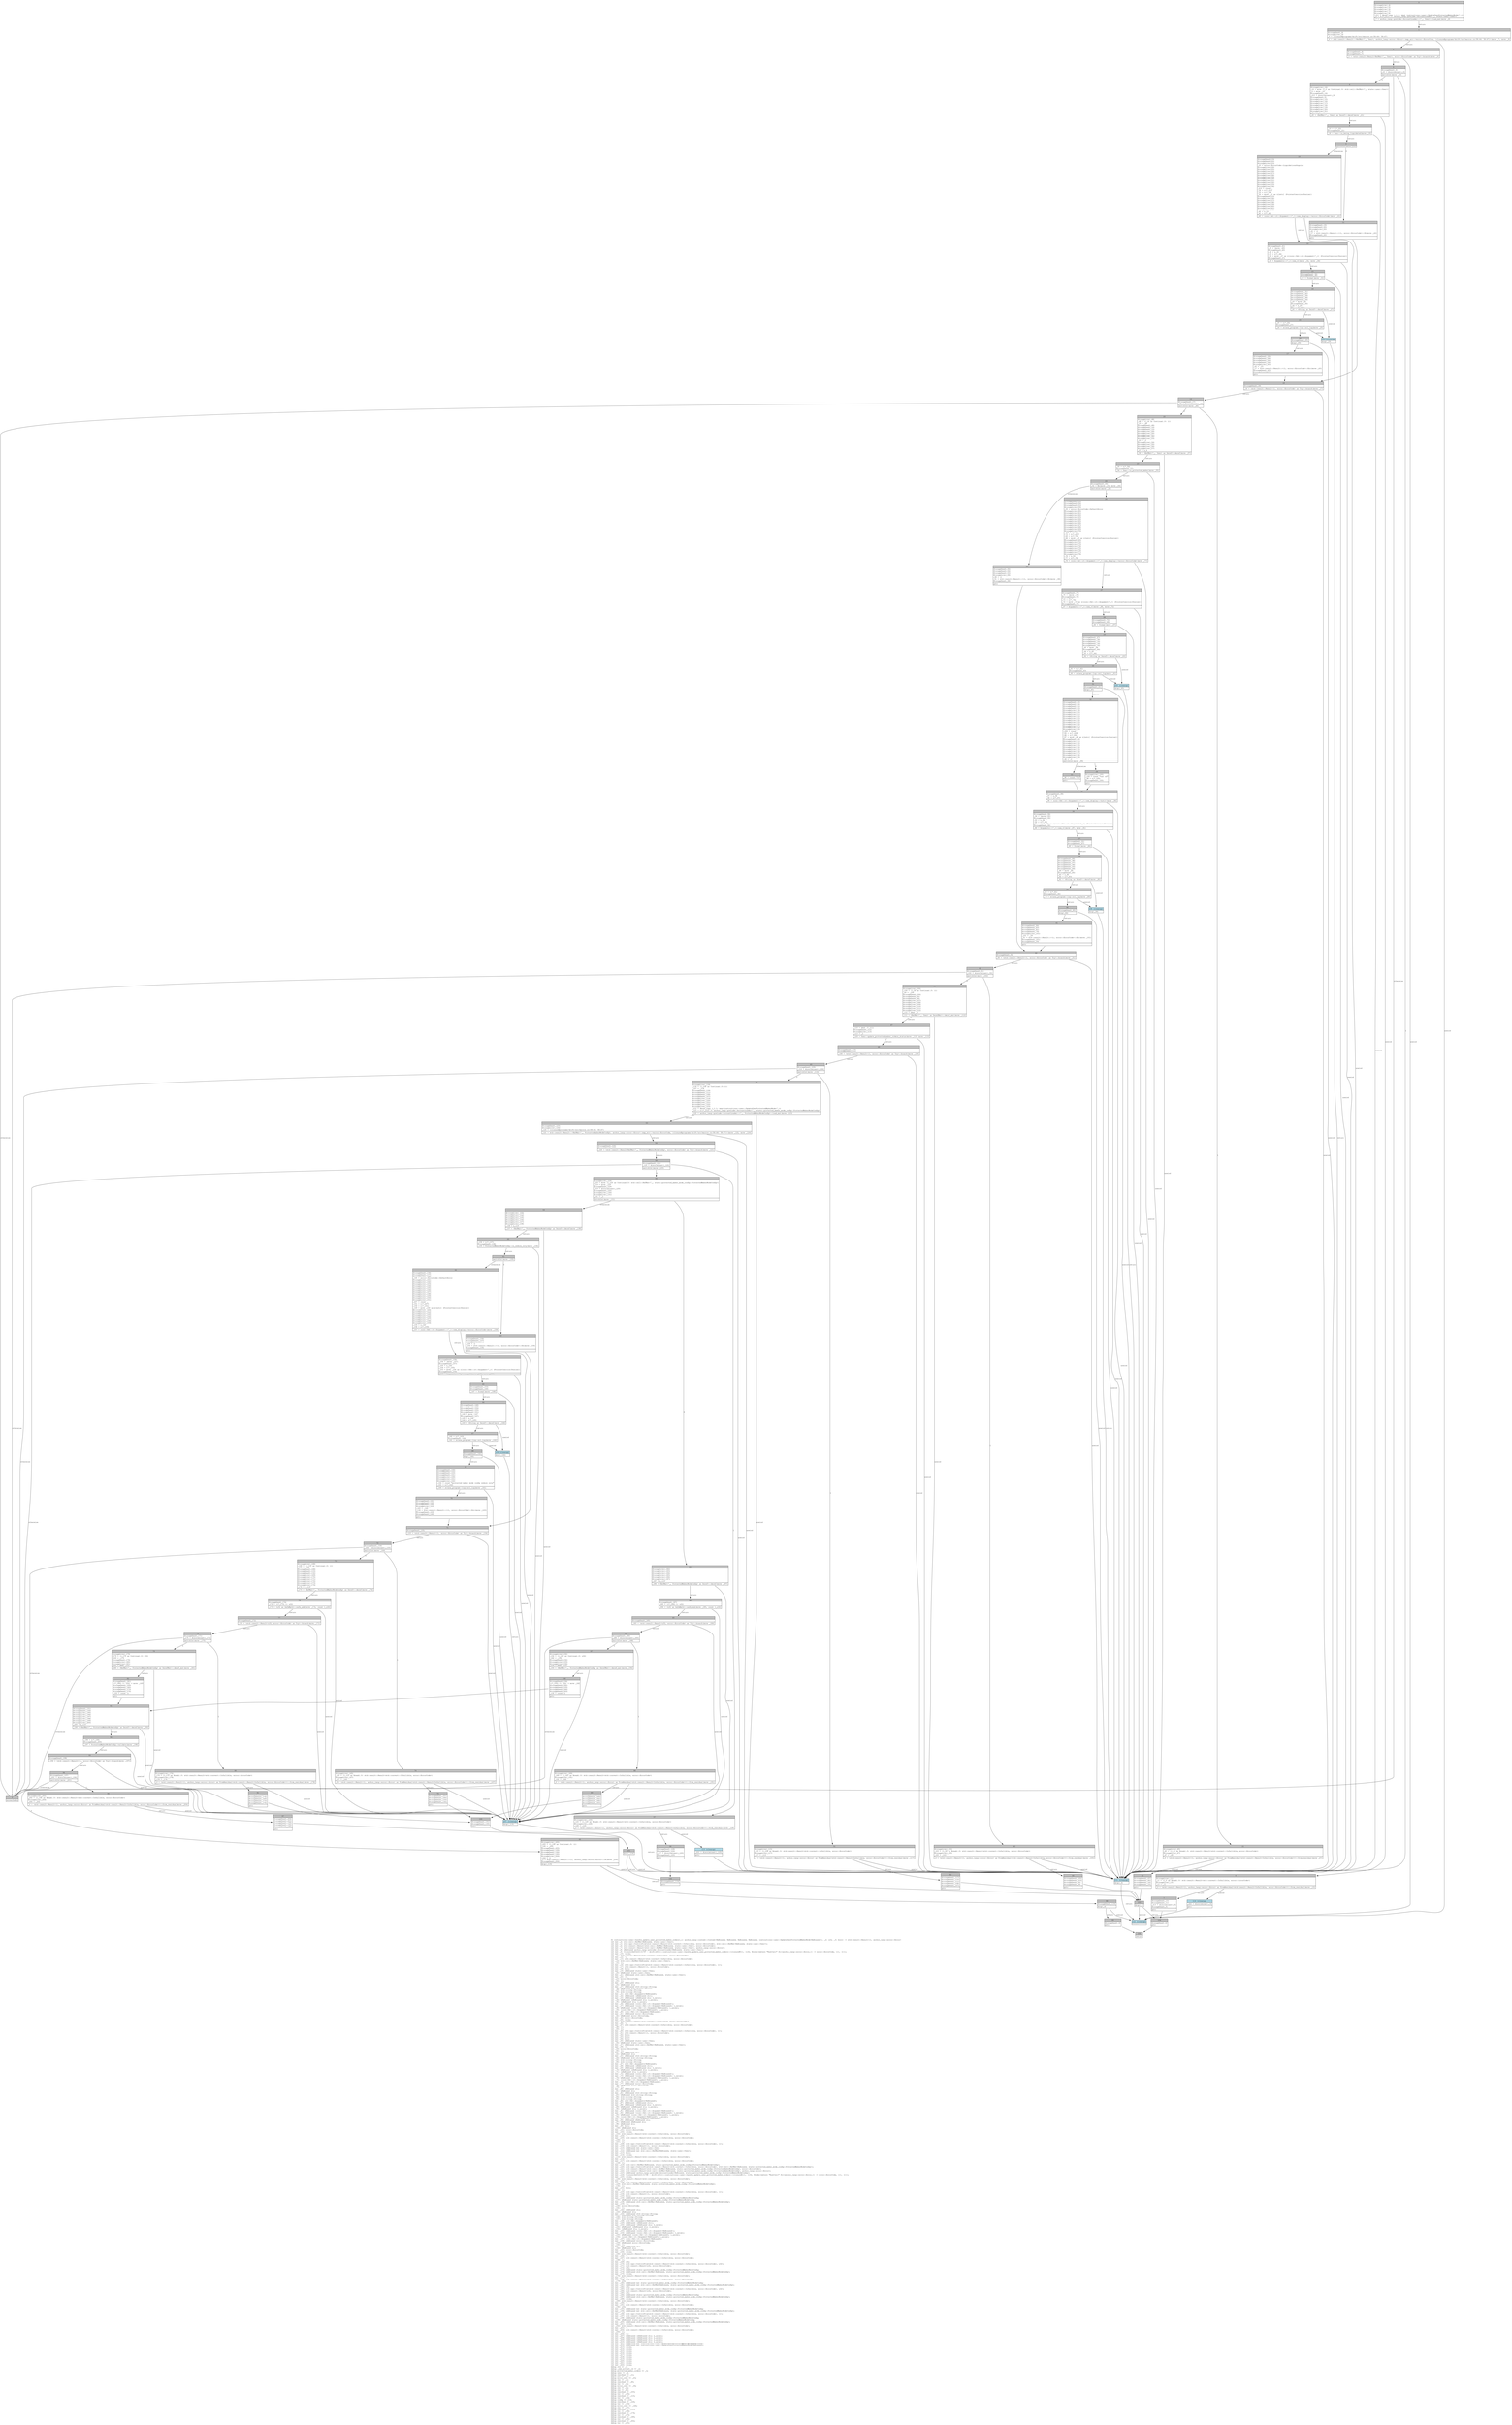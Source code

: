 digraph Mir_0_1727 {
    graph [fontname="Courier, monospace"];
    node [fontname="Courier, monospace"];
    edge [fontname="Courier, monospace"];
    label=<fn instructions::user::handle_update_user_protected_maker_orders(_1: anchor_lang::context::Context&lt;ReErased, ReErased, ReErased, ReErased, instructions::user::UpdateUserProtectedMakerMode&lt;ReErased&gt;&gt;, _2: u16, _3: bool) -&gt; std::result::Result&lt;(), anchor_lang::error::Error&gt;<br align="left"/>let mut _4: std::cell::RefMut&lt;ReErased, state::user::User&gt;;<br align="left"/>let mut _5: std::ops::ControlFlow&lt;std::result::Result&lt;std::convert::Infallible, error::ErrorCode&gt;, std::cell::RefMut&lt;ReErased, state::user::User&gt;&gt;;<br align="left"/>let mut _6: std::result::Result&lt;std::cell::RefMut&lt;ReErased, state::user::User&gt;, error::ErrorCode&gt;;<br align="left"/>let mut _7: std::result::Result&lt;std::cell::RefMut&lt;ReErased, state::user::User&gt;, anchor_lang::error::Error&gt;;<br align="left"/>let mut _8: &amp;ReErased anchor_lang::prelude::AccountLoader&lt;ReErased, state::user::User&gt;;<br align="left"/>let mut _9: Closure(DefId(0:11797 ~ drift[d311]::instructions::user::handle_update_user_protected_maker_orders::{closure#0}), [i32, Binder(extern &quot;RustCall&quot; fn((anchor_lang::error::Error,)) -&gt; error::ErrorCode, []), ()]);<br align="left"/>let mut _10: isize;<br align="left"/>let _11: std::result::Result&lt;std::convert::Infallible, error::ErrorCode&gt;;<br align="left"/>let mut _12: !;<br align="left"/>let mut _13: std::result::Result&lt;std::convert::Infallible, error::ErrorCode&gt;;<br align="left"/>let _14: std::cell::RefMut&lt;ReErased, state::user::User&gt;;<br align="left"/>let _15: ();<br align="left"/>let mut _16: std::ops::ControlFlow&lt;std::result::Result&lt;std::convert::Infallible, error::ErrorCode&gt;, ()&gt;;<br align="left"/>let mut _17: std::result::Result&lt;(), error::ErrorCode&gt;;<br align="left"/>let mut _18: bool;<br align="left"/>let mut _19: &amp;ReErased state::user::User;<br align="left"/>let _20: &amp;ReErased state::user::User;<br align="left"/>let mut _21: &amp;ReErased std::cell::RefMut&lt;ReErased, state::user::User&gt;;<br align="left"/>let mut _22: ();<br align="left"/>let _23: error::ErrorCode;<br align="left"/>let _24: ();<br align="left"/>let mut _25: &amp;ReErased str;<br align="left"/>let _26: &amp;ReErased str;<br align="left"/>let mut _27: &amp;ReErased std::string::String;<br align="left"/>let _28: &amp;ReErased std::string::String;<br align="left"/>let _29: std::string::String;<br align="left"/>let _30: std::string::String;<br align="left"/>let mut _31: std::fmt::Arguments&lt;ReErased&gt;;<br align="left"/>let mut _32: &amp;ReErased [&amp;ReErased str];<br align="left"/>let mut _33: &amp;ReErased [&amp;ReErased str; 2_usize];<br align="left"/>let _34: &amp;ReErased [&amp;ReErased str; 2_usize];<br align="left"/>let _35: [&amp;ReErased str; 2_usize];<br align="left"/>let mut _36: &amp;ReErased [core::fmt::rt::Argument&lt;ReErased&gt;];<br align="left"/>let mut _37: &amp;ReErased [core::fmt::rt::Argument&lt;ReErased&gt;; 1_usize];<br align="left"/>let _38: &amp;ReErased [core::fmt::rt::Argument&lt;ReErased&gt;; 1_usize];<br align="left"/>let _39: [core::fmt::rt::Argument&lt;ReErased&gt;; 1_usize];<br align="left"/>let mut _40: core::fmt::rt::Argument&lt;ReErased&gt;;<br align="left"/>let mut _41: &amp;ReErased error::ErrorCode;<br align="left"/>let _42: &amp;ReErased error::ErrorCode;<br align="left"/>let mut _43: error::ErrorCode;<br align="left"/>let mut _44: isize;<br align="left"/>let _45: std::result::Result&lt;std::convert::Infallible, error::ErrorCode&gt;;<br align="left"/>let mut _46: !;<br align="left"/>let mut _47: std::result::Result&lt;std::convert::Infallible, error::ErrorCode&gt;;<br align="left"/>let _48: ();<br align="left"/>let _49: ();<br align="left"/>let mut _50: std::ops::ControlFlow&lt;std::result::Result&lt;std::convert::Infallible, error::ErrorCode&gt;, ()&gt;;<br align="left"/>let mut _51: std::result::Result&lt;(), error::ErrorCode&gt;;<br align="left"/>let mut _52: bool;<br align="left"/>let mut _53: bool;<br align="left"/>let mut _54: bool;<br align="left"/>let mut _55: &amp;ReErased state::user::User;<br align="left"/>let _56: &amp;ReErased state::user::User;<br align="left"/>let mut _57: &amp;ReErased std::cell::RefMut&lt;ReErased, state::user::User&gt;;<br align="left"/>let mut _58: ();<br align="left"/>let _59: error::ErrorCode;<br align="left"/>let _60: ();<br align="left"/>let mut _61: &amp;ReErased str;<br align="left"/>let _62: &amp;ReErased str;<br align="left"/>let mut _63: &amp;ReErased std::string::String;<br align="left"/>let _64: &amp;ReErased std::string::String;<br align="left"/>let _65: std::string::String;<br align="left"/>let _66: std::string::String;<br align="left"/>let mut _67: std::fmt::Arguments&lt;ReErased&gt;;<br align="left"/>let mut _68: &amp;ReErased [&amp;ReErased str];<br align="left"/>let mut _69: &amp;ReErased [&amp;ReErased str; 2_usize];<br align="left"/>let _70: &amp;ReErased [&amp;ReErased str; 2_usize];<br align="left"/>let _71: [&amp;ReErased str; 2_usize];<br align="left"/>let mut _72: &amp;ReErased [core::fmt::rt::Argument&lt;ReErased&gt;];<br align="left"/>let mut _73: &amp;ReErased [core::fmt::rt::Argument&lt;ReErased&gt;; 1_usize];<br align="left"/>let _74: &amp;ReErased [core::fmt::rt::Argument&lt;ReErased&gt;; 1_usize];<br align="left"/>let _75: [core::fmt::rt::Argument&lt;ReErased&gt;; 1_usize];<br align="left"/>let mut _76: core::fmt::rt::Argument&lt;ReErased&gt;;<br align="left"/>let mut _77: &amp;ReErased error::ErrorCode;<br align="left"/>let _78: &amp;ReErased error::ErrorCode;<br align="left"/>let _79: ();<br align="left"/>let mut _80: &amp;ReErased str;<br align="left"/>let _81: &amp;ReErased str;<br align="left"/>let mut _82: &amp;ReErased std::string::String;<br align="left"/>let _83: &amp;ReErased std::string::String;<br align="left"/>let _84: std::string::String;<br align="left"/>let _85: std::string::String;<br align="left"/>let mut _86: std::fmt::Arguments&lt;ReErased&gt;;<br align="left"/>let mut _87: &amp;ReErased [&amp;ReErased str];<br align="left"/>let mut _88: &amp;ReErased [&amp;ReErased str; 2_usize];<br align="left"/>let _89: &amp;ReErased [&amp;ReErased str; 2_usize];<br align="left"/>let _90: [&amp;ReErased str; 2_usize];<br align="left"/>let mut _91: &amp;ReErased [core::fmt::rt::Argument&lt;ReErased&gt;];<br align="left"/>let mut _92: &amp;ReErased [core::fmt::rt::Argument&lt;ReErased&gt;; 1_usize];<br align="left"/>let _93: &amp;ReErased [core::fmt::rt::Argument&lt;ReErased&gt;; 1_usize];<br align="left"/>let _94: [core::fmt::rt::Argument&lt;ReErased&gt;; 1_usize];<br align="left"/>let mut _95: core::fmt::rt::Argument&lt;ReErased&gt;;<br align="left"/>let mut _96: &amp;ReErased &amp;ReErased str;<br align="left"/>let _97: &amp;ReErased &amp;ReErased str;<br align="left"/>let _98: &amp;ReErased str;<br align="left"/>let mut _99: bool;<br align="left"/>let _100: &amp;ReErased str;<br align="left"/>let mut _101: error::ErrorCode;<br align="left"/>let mut _102: isize;<br align="left"/>let _103: std::result::Result&lt;std::convert::Infallible, error::ErrorCode&gt;;<br align="left"/>let mut _104: !;<br align="left"/>let mut _105: std::result::Result&lt;std::convert::Infallible, error::ErrorCode&gt;;<br align="left"/>let _106: ();<br align="left"/>let _107: ();<br align="left"/>let mut _108: std::ops::ControlFlow&lt;std::result::Result&lt;std::convert::Infallible, error::ErrorCode&gt;, ()&gt;;<br align="left"/>let mut _109: std::result::Result&lt;(), error::ErrorCode&gt;;<br align="left"/>let mut _110: &amp;ReErased mut state::user::User;<br align="left"/>let mut _111: &amp;ReErased mut state::user::User;<br align="left"/>let mut _112: &amp;ReErased mut std::cell::RefMut&lt;ReErased, state::user::User&gt;;<br align="left"/>let mut _113: bool;<br align="left"/>let mut _114: isize;<br align="left"/>let _115: std::result::Result&lt;std::convert::Infallible, error::ErrorCode&gt;;<br align="left"/>let mut _116: !;<br align="left"/>let mut _117: std::result::Result&lt;std::convert::Infallible, error::ErrorCode&gt;;<br align="left"/>let _118: ();<br align="left"/>let mut _119: std::cell::RefMut&lt;ReErased, state::protected_maker_mode_config::ProtectedMakerModeConfig&gt;;<br align="left"/>let mut _120: std::ops::ControlFlow&lt;std::result::Result&lt;std::convert::Infallible, error::ErrorCode&gt;, std::cell::RefMut&lt;ReErased, state::protected_maker_mode_config::ProtectedMakerModeConfig&gt;&gt;;<br align="left"/>let mut _121: std::result::Result&lt;std::cell::RefMut&lt;ReErased, state::protected_maker_mode_config::ProtectedMakerModeConfig&gt;, error::ErrorCode&gt;;<br align="left"/>let mut _122: std::result::Result&lt;std::cell::RefMut&lt;ReErased, state::protected_maker_mode_config::ProtectedMakerModeConfig&gt;, anchor_lang::error::Error&gt;;<br align="left"/>let mut _123: &amp;ReErased anchor_lang::prelude::AccountLoader&lt;ReErased, state::protected_maker_mode_config::ProtectedMakerModeConfig&gt;;<br align="left"/>let mut _124: Closure(DefId(0:11798 ~ drift[d311]::instructions::user::handle_update_user_protected_maker_orders::{closure#1}), [i32, Binder(extern &quot;RustCall&quot; fn((anchor_lang::error::Error,)) -&gt; error::ErrorCode, []), ()]);<br align="left"/>let mut _125: isize;<br align="left"/>let _126: std::result::Result&lt;std::convert::Infallible, error::ErrorCode&gt;;<br align="left"/>let mut _127: !;<br align="left"/>let mut _128: std::result::Result&lt;std::convert::Infallible, error::ErrorCode&gt;;<br align="left"/>let _129: std::cell::RefMut&lt;ReErased, state::protected_maker_mode_config::ProtectedMakerModeConfig&gt;;<br align="left"/>let _130: ();<br align="left"/>let mut _131: bool;<br align="left"/>let _132: ();<br align="left"/>let mut _133: std::ops::ControlFlow&lt;std::result::Result&lt;std::convert::Infallible, error::ErrorCode&gt;, ()&gt;;<br align="left"/>let mut _134: std::result::Result&lt;(), error::ErrorCode&gt;;<br align="left"/>let mut _135: bool;<br align="left"/>let mut _136: &amp;ReErased state::protected_maker_mode_config::ProtectedMakerModeConfig;<br align="left"/>let _137: &amp;ReErased state::protected_maker_mode_config::ProtectedMakerModeConfig;<br align="left"/>let mut _138: &amp;ReErased std::cell::RefMut&lt;ReErased, state::protected_maker_mode_config::ProtectedMakerModeConfig&gt;;<br align="left"/>let mut _139: ();<br align="left"/>let _140: error::ErrorCode;<br align="left"/>let _141: ();<br align="left"/>let mut _142: &amp;ReErased str;<br align="left"/>let _143: &amp;ReErased str;<br align="left"/>let mut _144: &amp;ReErased std::string::String;<br align="left"/>let _145: &amp;ReErased std::string::String;<br align="left"/>let _146: std::string::String;<br align="left"/>let _147: std::string::String;<br align="left"/>let mut _148: std::fmt::Arguments&lt;ReErased&gt;;<br align="left"/>let mut _149: &amp;ReErased [&amp;ReErased str];<br align="left"/>let mut _150: &amp;ReErased [&amp;ReErased str; 2_usize];<br align="left"/>let _151: &amp;ReErased [&amp;ReErased str; 2_usize];<br align="left"/>let _152: [&amp;ReErased str; 2_usize];<br align="left"/>let mut _153: &amp;ReErased [core::fmt::rt::Argument&lt;ReErased&gt;];<br align="left"/>let mut _154: &amp;ReErased [core::fmt::rt::Argument&lt;ReErased&gt;; 1_usize];<br align="left"/>let _155: &amp;ReErased [core::fmt::rt::Argument&lt;ReErased&gt;; 1_usize];<br align="left"/>let _156: [core::fmt::rt::Argument&lt;ReErased&gt;; 1_usize];<br align="left"/>let mut _157: core::fmt::rt::Argument&lt;ReErased&gt;;<br align="left"/>let mut _158: &amp;ReErased error::ErrorCode;<br align="left"/>let _159: &amp;ReErased error::ErrorCode;<br align="left"/>let _160: ();<br align="left"/>let mut _161: &amp;ReErased str;<br align="left"/>let _162: &amp;ReErased str;<br align="left"/>let mut _163: error::ErrorCode;<br align="left"/>let mut _164: isize;<br align="left"/>let _165: std::result::Result&lt;std::convert::Infallible, error::ErrorCode&gt;;<br align="left"/>let mut _166: !;<br align="left"/>let mut _167: std::result::Result&lt;std::convert::Infallible, error::ErrorCode&gt;;<br align="left"/>let _168: ();<br align="left"/>let mut _169: u32;<br align="left"/>let mut _170: std::ops::ControlFlow&lt;std::result::Result&lt;std::convert::Infallible, error::ErrorCode&gt;, u32&gt;;<br align="left"/>let mut _171: std::result::Result&lt;u32, error::ErrorCode&gt;;<br align="left"/>let mut _172: u32;<br align="left"/>let mut _173: &amp;ReErased state::protected_maker_mode_config::ProtectedMakerModeConfig;<br align="left"/>let mut _174: &amp;ReErased std::cell::RefMut&lt;ReErased, state::protected_maker_mode_config::ProtectedMakerModeConfig&gt;;<br align="left"/>let mut _175: isize;<br align="left"/>let _176: std::result::Result&lt;std::convert::Infallible, error::ErrorCode&gt;;<br align="left"/>let mut _177: !;<br align="left"/>let mut _178: std::result::Result&lt;std::convert::Infallible, error::ErrorCode&gt;;<br align="left"/>let _179: u32;<br align="left"/>let mut _180: &amp;ReErased mut state::protected_maker_mode_config::ProtectedMakerModeConfig;<br align="left"/>let mut _181: &amp;ReErased mut std::cell::RefMut&lt;ReErased, state::protected_maker_mode_config::ProtectedMakerModeConfig&gt;;<br align="left"/>let mut _182: u32;<br align="left"/>let mut _183: std::ops::ControlFlow&lt;std::result::Result&lt;std::convert::Infallible, error::ErrorCode&gt;, u32&gt;;<br align="left"/>let mut _184: std::result::Result&lt;u32, error::ErrorCode&gt;;<br align="left"/>let mut _185: u32;<br align="left"/>let mut _186: &amp;ReErased state::protected_maker_mode_config::ProtectedMakerModeConfig;<br align="left"/>let mut _187: &amp;ReErased std::cell::RefMut&lt;ReErased, state::protected_maker_mode_config::ProtectedMakerModeConfig&gt;;<br align="left"/>let mut _188: isize;<br align="left"/>let _189: std::result::Result&lt;std::convert::Infallible, error::ErrorCode&gt;;<br align="left"/>let mut _190: !;<br align="left"/>let mut _191: std::result::Result&lt;std::convert::Infallible, error::ErrorCode&gt;;<br align="left"/>let _192: u32;<br align="left"/>let mut _193: &amp;ReErased mut state::protected_maker_mode_config::ProtectedMakerModeConfig;<br align="left"/>let mut _194: &amp;ReErased mut std::cell::RefMut&lt;ReErased, state::protected_maker_mode_config::ProtectedMakerModeConfig&gt;;<br align="left"/>let _195: ();<br align="left"/>let mut _196: std::ops::ControlFlow&lt;std::result::Result&lt;std::convert::Infallible, error::ErrorCode&gt;, ()&gt;;<br align="left"/>let mut _197: std::result::Result&lt;(), error::ErrorCode&gt;;<br align="left"/>let mut _198: &amp;ReErased state::protected_maker_mode_config::ProtectedMakerModeConfig;<br align="left"/>let _199: &amp;ReErased state::protected_maker_mode_config::ProtectedMakerModeConfig;<br align="left"/>let mut _200: &amp;ReErased std::cell::RefMut&lt;ReErased, state::protected_maker_mode_config::ProtectedMakerModeConfig&gt;;<br align="left"/>let mut _201: isize;<br align="left"/>let _202: std::result::Result&lt;std::convert::Infallible, error::ErrorCode&gt;;<br align="left"/>let mut _203: !;<br align="left"/>let mut _204: std::result::Result&lt;std::convert::Infallible, error::ErrorCode&gt;;<br align="left"/>let _205: ();<br align="left"/>let mut _206: ();<br align="left"/>let mut _207: &amp;ReErased [&amp;ReErased str; 2_usize];<br align="left"/>let mut _208: &amp;ReErased [&amp;ReErased str; 2_usize];<br align="left"/>let mut _209: &amp;ReErased [&amp;ReErased str; 2_usize];<br align="left"/>let mut _210: &amp;ReErased [&amp;ReErased str; 2_usize];<br align="left"/>let mut _211: &amp;ReErased mut instructions::user::UpdateUserProtectedMakerMode&lt;ReErased&gt;;<br align="left"/>let mut _212: &amp;ReErased mut instructions::user::UpdateUserProtectedMakerMode&lt;ReErased&gt;;<br align="left"/>let mut _213: isize;<br align="left"/>let mut _214: isize;<br align="left"/>let mut _215: isize;<br align="left"/>let mut _216: isize;<br align="left"/>let mut _217: isize;<br align="left"/>let mut _218: isize;<br align="left"/>let mut _219: isize;<br align="left"/>let mut _220: isize;<br align="left"/>let mut _221: isize;<br align="left"/>let mut _222: isize;<br align="left"/>debug ctx =&gt; _1;<br align="left"/>debug _sub_account_id =&gt; _2;<br align="left"/>debug protected_maker_orders =&gt; _3;<br align="left"/>debug user =&gt; _4;<br align="left"/>debug residual =&gt; _11;<br align="left"/>debug val =&gt; _14;<br align="left"/>debug error_code =&gt; _23;<br align="left"/>debug res =&gt; _30;<br align="left"/>debug residual =&gt; _45;<br align="left"/>debug val =&gt; _48;<br align="left"/>debug error_code =&gt; _59;<br align="left"/>debug res =&gt; _66;<br align="left"/>debug res =&gt; _85;<br align="left"/>debug residual =&gt; _103;<br align="left"/>debug val =&gt; _106;<br align="left"/>debug residual =&gt; _115;<br align="left"/>debug val =&gt; _118;<br align="left"/>debug config =&gt; _119;<br align="left"/>debug residual =&gt; _126;<br align="left"/>debug val =&gt; _129;<br align="left"/>debug error_code =&gt; _140;<br align="left"/>debug res =&gt; _147;<br align="left"/>debug residual =&gt; _165;<br align="left"/>debug val =&gt; _168;<br align="left"/>debug residual =&gt; _176;<br align="left"/>debug val =&gt; _179;<br align="left"/>debug residual =&gt; _189;<br align="left"/>debug val =&gt; _192;<br align="left"/>debug residual =&gt; _202;<br align="left"/>debug val =&gt; _205;<br align="left"/>>;
    bb0__0_1727 [shape="none", label=<<table border="0" cellborder="1" cellspacing="0"><tr><td bgcolor="gray" align="center" colspan="1">0</td></tr><tr><td align="left" balign="left">StorageLive(_4)<br/>StorageLive(_5)<br/>StorageLive(_6)<br/>StorageLive(_7)<br/>StorageLive(_8)<br/>_211 = deref_copy (_1.1: &amp;mut instructions::user::UpdateUserProtectedMakerMode&lt;'_&gt;)<br/>_8 = &amp;((*_211).1: anchor_lang::prelude::AccountLoader&lt;'_, state::user::User&gt;)<br/></td></tr><tr><td align="left">_7 = anchor_lang::prelude::AccountLoader::&lt;'_, User&gt;::load_mut(move _8)</td></tr></table>>];
    bb1__0_1727 [shape="none", label=<<table border="0" cellborder="1" cellspacing="0"><tr><td bgcolor="gray" align="center" colspan="1">1</td></tr><tr><td align="left" balign="left">StorageDead(_8)<br/>StorageLive(_9)<br/>_9 = {closure@programs/drift/src/macros.rs:58:44: 58:47}<br/></td></tr><tr><td align="left">_6 = std::result::Result::&lt;RefMut&lt;'_, User&gt;, anchor_lang::error::Error&gt;::map_err::&lt;error::ErrorCode, {closure@programs/drift/src/macros.rs:58:44: 58:47}&gt;(move _7, move _9)</td></tr></table>>];
    bb2__0_1727 [shape="none", label=<<table border="0" cellborder="1" cellspacing="0"><tr><td bgcolor="gray" align="center" colspan="1">2</td></tr><tr><td align="left" balign="left">StorageDead(_9)<br/>StorageDead(_7)<br/></td></tr><tr><td align="left">_5 = &lt;std::result::Result&lt;RefMut&lt;'_, User&gt;, error::ErrorCode&gt; as Try&gt;::branch(move _6)</td></tr></table>>];
    bb3__0_1727 [shape="none", label=<<table border="0" cellborder="1" cellspacing="0"><tr><td bgcolor="gray" align="center" colspan="1">3</td></tr><tr><td align="left" balign="left">StorageDead(_6)<br/>_10 = discriminant(_5)<br/></td></tr><tr><td align="left">switchInt(move _10)</td></tr></table>>];
    bb4__0_1727 [shape="none", label=<<table border="0" cellborder="1" cellspacing="0"><tr><td bgcolor="gray" align="center" colspan="1">4</td></tr><tr><td align="left" balign="left">StorageLive(_14)<br/>_14 = move ((_5 as Continue).0: std::cell::RefMut&lt;'_, state::user::User&gt;)<br/>_4 = move _14<br/>StorageDead(_14)<br/>_215 = discriminant(_5)<br/>StorageDead(_5)<br/>StorageLive(_15)<br/>StorageLive(_16)<br/>StorageLive(_17)<br/>StorageLive(_18)<br/>StorageLive(_19)<br/>StorageLive(_20)<br/>StorageLive(_21)<br/>_21 = &amp;_4<br/></td></tr><tr><td align="left">_20 = &lt;RefMut&lt;'_, User&gt; as Deref&gt;::deref(move _21)</td></tr></table>>];
    bb5__0_1727 [shape="none", label=<<table border="0" cellborder="1" cellspacing="0"><tr><td bgcolor="gray" align="center" colspan="1">5</td></tr><tr><td align="left">unreachable</td></tr></table>>];
    bb6__0_1727 [shape="none", label=<<table border="0" cellborder="1" cellspacing="0"><tr><td bgcolor="gray" align="center" colspan="1">6</td></tr><tr><td align="left" balign="left">StorageLive(_11)<br/>_11 = ((_5 as Break).0: std::result::Result&lt;std::convert::Infallible, error::ErrorCode&gt;)<br/>StorageLive(_13)<br/>_13 = _11<br/></td></tr><tr><td align="left">_0 = &lt;std::result::Result&lt;(), anchor_lang::error::Error&gt; as FromResidual&lt;std::result::Result&lt;Infallible, error::ErrorCode&gt;&gt;&gt;::from_residual(move _13)</td></tr></table>>];
    bb7__0_1727 [shape="none", label=<<table border="0" cellborder="1" cellspacing="0"><tr><td bgcolor="gray" align="center" colspan="1">7</td></tr><tr><td align="left" balign="left">StorageDead(_13)<br/>StorageDead(_11)<br/>_213 = discriminant(_5)<br/>StorageDead(_5)<br/></td></tr><tr><td align="left">goto</td></tr></table>>];
    bb8__0_1727 [shape="none", label=<<table border="0" cellborder="1" cellspacing="0"><tr><td bgcolor="gray" align="center" colspan="1">8</td></tr><tr><td align="left" balign="left">_19 = &amp;(*_20)<br/>StorageDead(_21)<br/></td></tr><tr><td align="left">_18 = User::is_being_liquidated(move _19)</td></tr></table>>];
    bb9__0_1727 [shape="none", label=<<table border="0" cellborder="1" cellspacing="0"><tr><td bgcolor="gray" align="center" colspan="1">9</td></tr><tr><td align="left">switchInt(move _18)</td></tr></table>>];
    bb10__0_1727 [shape="none", label=<<table border="0" cellborder="1" cellspacing="0"><tr><td bgcolor="gray" align="center" colspan="1">10</td></tr><tr><td align="left" balign="left">StorageDead(_19)<br/>StorageDead(_20)<br/>StorageLive(_23)<br/>_23 = error::ErrorCode::LiquidationsOngoing<br/>StorageLive(_24)<br/>StorageLive(_25)<br/>StorageLive(_26)<br/>StorageLive(_27)<br/>StorageLive(_28)<br/>StorageLive(_29)<br/>StorageLive(_30)<br/>StorageLive(_31)<br/>StorageLive(_32)<br/>StorageLive(_33)<br/>StorageLive(_34)<br/>_210 = const _<br/>_34 = &amp;(*_210)<br/>_33 = &amp;(*_34)<br/>_32 = move _33 as &amp;[&amp;str] (PointerCoercion(Unsize))<br/>StorageDead(_33)<br/>StorageLive(_36)<br/>StorageLive(_37)<br/>StorageLive(_38)<br/>StorageLive(_39)<br/>StorageLive(_40)<br/>StorageLive(_41)<br/>StorageLive(_42)<br/>_42 = &amp;_23<br/>_41 = &amp;(*_42)<br/></td></tr><tr><td align="left">_40 = core::fmt::rt::Argument::&lt;'_&gt;::new_display::&lt;error::ErrorCode&gt;(move _41)</td></tr></table>>];
    bb11__0_1727 [shape="none", label=<<table border="0" cellborder="1" cellspacing="0"><tr><td bgcolor="gray" align="center" colspan="1">11</td></tr><tr><td align="left" balign="left">StorageDead(_19)<br/>StorageDead(_20)<br/>StorageLive(_22)<br/>_22 = ()<br/>_17 = std::result::Result::&lt;(), error::ErrorCode&gt;::Ok(move _22)<br/>StorageDead(_22)<br/></td></tr><tr><td align="left">goto</td></tr></table>>];
    bb12__0_1727 [shape="none", label=<<table border="0" cellborder="1" cellspacing="0"><tr><td bgcolor="gray" align="center" colspan="1">12</td></tr><tr><td align="left" balign="left">StorageDead(_41)<br/>_39 = [move _40]<br/>StorageDead(_40)<br/>_38 = &amp;_39<br/>_37 = &amp;(*_38)<br/>_36 = move _37 as &amp;[core::fmt::rt::Argument&lt;'_&gt;] (PointerCoercion(Unsize))<br/>StorageDead(_37)<br/></td></tr><tr><td align="left">_31 = Arguments::&lt;'_&gt;::new_v1(move _32, move _36)</td></tr></table>>];
    bb13__0_1727 [shape="none", label=<<table border="0" cellborder="1" cellspacing="0"><tr><td bgcolor="gray" align="center" colspan="1">13</td></tr><tr><td align="left" balign="left">StorageDead(_36)<br/>StorageDead(_32)<br/></td></tr><tr><td align="left">_30 = format(move _31)</td></tr></table>>];
    bb14__0_1727 [shape="none", label=<<table border="0" cellborder="1" cellspacing="0"><tr><td bgcolor="gray" align="center" colspan="1">14</td></tr><tr><td align="left" balign="left">StorageDead(_31)<br/>StorageDead(_42)<br/>StorageDead(_39)<br/>StorageDead(_38)<br/>StorageDead(_34)<br/>_29 = move _30<br/>StorageDead(_30)<br/>_28 = &amp;_29<br/>_27 = &amp;(*_28)<br/></td></tr><tr><td align="left">_26 = &lt;String as Deref&gt;::deref(move _27)</td></tr></table>>];
    bb15__0_1727 [shape="none", label=<<table border="0" cellborder="1" cellspacing="0"><tr><td bgcolor="gray" align="center" colspan="1">15</td></tr><tr><td align="left" balign="left">_25 = &amp;(*_26)<br/>StorageDead(_27)<br/></td></tr><tr><td align="left">_24 = solana_program::log::sol_log(move _25)</td></tr></table>>];
    bb16__0_1727 [shape="none", label=<<table border="0" cellborder="1" cellspacing="0"><tr><td bgcolor="gray" align="center" colspan="1">16</td></tr><tr><td align="left" balign="left">StorageDead(_25)<br/></td></tr><tr><td align="left">drop(_29)</td></tr></table>>];
    bb17__0_1727 [shape="none", label=<<table border="0" cellborder="1" cellspacing="0"><tr><td bgcolor="gray" align="center" colspan="1">17</td></tr><tr><td align="left" balign="left">StorageDead(_29)<br/>StorageDead(_28)<br/>StorageDead(_26)<br/>StorageDead(_24)<br/>StorageLive(_43)<br/>_43 = _23<br/>_17 = std::result::Result::&lt;(), error::ErrorCode&gt;::Err(move _43)<br/>StorageDead(_43)<br/>StorageDead(_23)<br/></td></tr><tr><td align="left">goto</td></tr></table>>];
    bb18__0_1727 [shape="none", label=<<table border="0" cellborder="1" cellspacing="0"><tr><td bgcolor="gray" align="center" colspan="1">18</td></tr><tr><td align="left" balign="left">StorageDead(_18)<br/></td></tr><tr><td align="left">_16 = &lt;std::result::Result&lt;(), error::ErrorCode&gt; as Try&gt;::branch(move _17)</td></tr></table>>];
    bb19__0_1727 [shape="none", label=<<table border="0" cellborder="1" cellspacing="0"><tr><td bgcolor="gray" align="center" colspan="1">19</td></tr><tr><td align="left" balign="left">StorageDead(_17)<br/>_44 = discriminant(_16)<br/></td></tr><tr><td align="left">switchInt(move _44)</td></tr></table>>];
    bb20__0_1727 [shape="none", label=<<table border="0" cellborder="1" cellspacing="0"><tr><td bgcolor="gray" align="center" colspan="1">20</td></tr><tr><td align="left" balign="left">StorageLive(_48)<br/>_48 = ((_16 as Continue).0: ())<br/>_15 = _48<br/>StorageDead(_48)<br/>StorageDead(_16)<br/>StorageDead(_15)<br/>StorageLive(_49)<br/>StorageLive(_50)<br/>StorageLive(_51)<br/>StorageLive(_52)<br/>StorageLive(_53)<br/>_53 = _3<br/>StorageLive(_54)<br/>StorageLive(_55)<br/>StorageLive(_56)<br/>StorageLive(_57)<br/>_57 = &amp;_4<br/></td></tr><tr><td align="left">_56 = &lt;RefMut&lt;'_, User&gt; as Deref&gt;::deref(move _57)</td></tr></table>>];
    bb21__0_1727 [shape="none", label=<<table border="0" cellborder="1" cellspacing="0"><tr><td bgcolor="gray" align="center" colspan="1">21</td></tr><tr><td align="left" balign="left">StorageLive(_45)<br/>_45 = ((_16 as Break).0: std::result::Result&lt;std::convert::Infallible, error::ErrorCode&gt;)<br/>StorageLive(_47)<br/>_47 = _45<br/></td></tr><tr><td align="left">_0 = &lt;std::result::Result&lt;(), anchor_lang::error::Error&gt; as FromResidual&lt;std::result::Result&lt;Infallible, error::ErrorCode&gt;&gt;&gt;::from_residual(move _47)</td></tr></table>>];
    bb22__0_1727 [shape="none", label=<<table border="0" cellborder="1" cellspacing="0"><tr><td bgcolor="gray" align="center" colspan="1">22</td></tr><tr><td align="left" balign="left">StorageDead(_47)<br/>StorageDead(_45)<br/>StorageDead(_16)<br/>StorageDead(_15)<br/></td></tr><tr><td align="left">goto</td></tr></table>>];
    bb23__0_1727 [shape="none", label=<<table border="0" cellborder="1" cellspacing="0"><tr><td bgcolor="gray" align="center" colspan="1">23</td></tr><tr><td align="left" balign="left">_55 = &amp;(*_56)<br/>StorageDead(_57)<br/></td></tr><tr><td align="left">_54 = User::is_protected_maker(move _55)</td></tr></table>>];
    bb24__0_1727 [shape="none", label=<<table border="0" cellborder="1" cellspacing="0"><tr><td bgcolor="gray" align="center" colspan="1">24</td></tr><tr><td align="left" balign="left">StorageDead(_55)<br/>_52 = Ne(move _53, move _54)<br/></td></tr><tr><td align="left">switchInt(move _52)</td></tr></table>>];
    bb25__0_1727 [shape="none", label=<<table border="0" cellborder="1" cellspacing="0"><tr><td bgcolor="gray" align="center" colspan="1">25</td></tr><tr><td align="left" balign="left">StorageDead(_56)<br/>StorageDead(_54)<br/>StorageDead(_53)<br/>StorageLive(_58)<br/>_58 = ()<br/>_51 = std::result::Result::&lt;(), error::ErrorCode&gt;::Ok(move _58)<br/>StorageDead(_58)<br/></td></tr><tr><td align="left">goto</td></tr></table>>];
    bb26__0_1727 [shape="none", label=<<table border="0" cellborder="1" cellspacing="0"><tr><td bgcolor="gray" align="center" colspan="1">26</td></tr><tr><td align="left" balign="left">StorageDead(_56)<br/>StorageDead(_54)<br/>StorageDead(_53)<br/>StorageLive(_59)<br/>_59 = error::ErrorCode::DefaultError<br/>StorageLive(_60)<br/>StorageLive(_61)<br/>StorageLive(_62)<br/>StorageLive(_63)<br/>StorageLive(_64)<br/>StorageLive(_65)<br/>StorageLive(_66)<br/>StorageLive(_67)<br/>StorageLive(_68)<br/>StorageLive(_69)<br/>StorageLive(_70)<br/>_209 = const _<br/>_70 = &amp;(*_209)<br/>_69 = &amp;(*_70)<br/>_68 = move _69 as &amp;[&amp;str] (PointerCoercion(Unsize))<br/>StorageDead(_69)<br/>StorageLive(_72)<br/>StorageLive(_73)<br/>StorageLive(_74)<br/>StorageLive(_75)<br/>StorageLive(_76)<br/>StorageLive(_77)<br/>StorageLive(_78)<br/>_78 = &amp;_59<br/>_77 = &amp;(*_78)<br/></td></tr><tr><td align="left">_76 = core::fmt::rt::Argument::&lt;'_&gt;::new_display::&lt;error::ErrorCode&gt;(move _77)</td></tr></table>>];
    bb27__0_1727 [shape="none", label=<<table border="0" cellborder="1" cellspacing="0"><tr><td bgcolor="gray" align="center" colspan="1">27</td></tr><tr><td align="left" balign="left">StorageDead(_77)<br/>_75 = [move _76]<br/>StorageDead(_76)<br/>_74 = &amp;_75<br/>_73 = &amp;(*_74)<br/>_72 = move _73 as &amp;[core::fmt::rt::Argument&lt;'_&gt;] (PointerCoercion(Unsize))<br/>StorageDead(_73)<br/></td></tr><tr><td align="left">_67 = Arguments::&lt;'_&gt;::new_v1(move _68, move _72)</td></tr></table>>];
    bb28__0_1727 [shape="none", label=<<table border="0" cellborder="1" cellspacing="0"><tr><td bgcolor="gray" align="center" colspan="1">28</td></tr><tr><td align="left" balign="left">StorageDead(_72)<br/>StorageDead(_68)<br/></td></tr><tr><td align="left">_66 = format(move _67)</td></tr></table>>];
    bb29__0_1727 [shape="none", label=<<table border="0" cellborder="1" cellspacing="0"><tr><td bgcolor="gray" align="center" colspan="1">29</td></tr><tr><td align="left" balign="left">StorageDead(_67)<br/>StorageDead(_78)<br/>StorageDead(_75)<br/>StorageDead(_74)<br/>StorageDead(_70)<br/>_65 = move _66<br/>StorageDead(_66)<br/>_64 = &amp;_65<br/>_63 = &amp;(*_64)<br/></td></tr><tr><td align="left">_62 = &lt;String as Deref&gt;::deref(move _63)</td></tr></table>>];
    bb30__0_1727 [shape="none", label=<<table border="0" cellborder="1" cellspacing="0"><tr><td bgcolor="gray" align="center" colspan="1">30</td></tr><tr><td align="left" balign="left">_61 = &amp;(*_62)<br/>StorageDead(_63)<br/></td></tr><tr><td align="left">_60 = solana_program::log::sol_log(move _61)</td></tr></table>>];
    bb31__0_1727 [shape="none", label=<<table border="0" cellborder="1" cellspacing="0"><tr><td bgcolor="gray" align="center" colspan="1">31</td></tr><tr><td align="left" balign="left">StorageDead(_61)<br/></td></tr><tr><td align="left">drop(_65)</td></tr></table>>];
    bb32__0_1727 [shape="none", label=<<table border="0" cellborder="1" cellspacing="0"><tr><td bgcolor="gray" align="center" colspan="1">32</td></tr><tr><td align="left" balign="left">StorageDead(_65)<br/>StorageDead(_64)<br/>StorageDead(_62)<br/>StorageDead(_60)<br/>StorageLive(_79)<br/>StorageLive(_80)<br/>StorageLive(_81)<br/>StorageLive(_82)<br/>StorageLive(_83)<br/>StorageLive(_84)<br/>StorageLive(_85)<br/>StorageLive(_86)<br/>StorageLive(_87)<br/>StorageLive(_88)<br/>StorageLive(_89)<br/>_208 = const _<br/>_89 = &amp;(*_208)<br/>_88 = &amp;(*_89)<br/>_87 = move _88 as &amp;[&amp;str] (PointerCoercion(Unsize))<br/>StorageDead(_88)<br/>StorageLive(_91)<br/>StorageLive(_92)<br/>StorageLive(_93)<br/>StorageLive(_94)<br/>StorageLive(_95)<br/>StorageLive(_96)<br/>StorageLive(_97)<br/>StorageLive(_98)<br/>StorageLive(_99)<br/>_99 = _3<br/></td></tr><tr><td align="left">switchInt(move _99)</td></tr></table>>];
    bb33__0_1727 [shape="none", label=<<table border="0" cellborder="1" cellspacing="0"><tr><td bgcolor="gray" align="center" colspan="1">33</td></tr><tr><td align="left" balign="left">_98 = const &quot;in&quot;<br/></td></tr><tr><td align="left">goto</td></tr></table>>];
    bb34__0_1727 [shape="none", label=<<table border="0" cellborder="1" cellspacing="0"><tr><td bgcolor="gray" align="center" colspan="1">34</td></tr><tr><td align="left" balign="left">StorageLive(_100)<br/>_100 = const &quot;out of&quot;<br/>_98 = &amp;(*_100)<br/>StorageDead(_100)<br/></td></tr><tr><td align="left">goto</td></tr></table>>];
    bb35__0_1727 [shape="none", label=<<table border="0" cellborder="1" cellspacing="0"><tr><td bgcolor="gray" align="center" colspan="1">35</td></tr><tr><td align="left" balign="left">StorageDead(_99)<br/>_97 = &amp;_98<br/>_96 = &amp;(*_97)<br/></td></tr><tr><td align="left">_95 = core::fmt::rt::Argument::&lt;'_&gt;::new_display::&lt;&amp;str&gt;(move _96)</td></tr></table>>];
    bb36__0_1727 [shape="none", label=<<table border="0" cellborder="1" cellspacing="0"><tr><td bgcolor="gray" align="center" colspan="1">36</td></tr><tr><td align="left" balign="left">StorageDead(_96)<br/>_94 = [move _95]<br/>StorageDead(_95)<br/>_93 = &amp;_94<br/>_92 = &amp;(*_93)<br/>_91 = move _92 as &amp;[core::fmt::rt::Argument&lt;'_&gt;] (PointerCoercion(Unsize))<br/>StorageDead(_92)<br/></td></tr><tr><td align="left">_86 = Arguments::&lt;'_&gt;::new_v1(move _87, move _91)</td></tr></table>>];
    bb37__0_1727 [shape="none", label=<<table border="0" cellborder="1" cellspacing="0"><tr><td bgcolor="gray" align="center" colspan="1">37</td></tr><tr><td align="left" balign="left">StorageDead(_91)<br/>StorageDead(_87)<br/></td></tr><tr><td align="left">_85 = format(move _86)</td></tr></table>>];
    bb38__0_1727 [shape="none", label=<<table border="0" cellborder="1" cellspacing="0"><tr><td bgcolor="gray" align="center" colspan="1">38</td></tr><tr><td align="left" balign="left">StorageDead(_86)<br/>StorageDead(_98)<br/>StorageDead(_97)<br/>StorageDead(_94)<br/>StorageDead(_93)<br/>StorageDead(_89)<br/>_84 = move _85<br/>StorageDead(_85)<br/>_83 = &amp;_84<br/>_82 = &amp;(*_83)<br/></td></tr><tr><td align="left">_81 = &lt;String as Deref&gt;::deref(move _82)</td></tr></table>>];
    bb39__0_1727 [shape="none", label=<<table border="0" cellborder="1" cellspacing="0"><tr><td bgcolor="gray" align="center" colspan="1">39</td></tr><tr><td align="left" balign="left">_80 = &amp;(*_81)<br/>StorageDead(_82)<br/></td></tr><tr><td align="left">_79 = solana_program::log::sol_log(move _80)</td></tr></table>>];
    bb40__0_1727 [shape="none", label=<<table border="0" cellborder="1" cellspacing="0"><tr><td bgcolor="gray" align="center" colspan="1">40</td></tr><tr><td align="left" balign="left">StorageDead(_80)<br/></td></tr><tr><td align="left">drop(_84)</td></tr></table>>];
    bb41__0_1727 [shape="none", label=<<table border="0" cellborder="1" cellspacing="0"><tr><td bgcolor="gray" align="center" colspan="1">41</td></tr><tr><td align="left" balign="left">StorageDead(_84)<br/>StorageDead(_83)<br/>StorageDead(_81)<br/>StorageDead(_79)<br/>StorageLive(_101)<br/>_101 = _59<br/>_51 = std::result::Result::&lt;(), error::ErrorCode&gt;::Err(move _101)<br/>StorageDead(_101)<br/>StorageDead(_59)<br/></td></tr><tr><td align="left">goto</td></tr></table>>];
    bb42__0_1727 [shape="none", label=<<table border="0" cellborder="1" cellspacing="0"><tr><td bgcolor="gray" align="center" colspan="1">42</td></tr><tr><td align="left" balign="left">StorageDead(_52)<br/></td></tr><tr><td align="left">_50 = &lt;std::result::Result&lt;(), error::ErrorCode&gt; as Try&gt;::branch(move _51)</td></tr></table>>];
    bb43__0_1727 [shape="none", label=<<table border="0" cellborder="1" cellspacing="0"><tr><td bgcolor="gray" align="center" colspan="1">43</td></tr><tr><td align="left" balign="left">StorageDead(_51)<br/>_102 = discriminant(_50)<br/></td></tr><tr><td align="left">switchInt(move _102)</td></tr></table>>];
    bb44__0_1727 [shape="none", label=<<table border="0" cellborder="1" cellspacing="0"><tr><td bgcolor="gray" align="center" colspan="1">44</td></tr><tr><td align="left" balign="left">StorageLive(_106)<br/>_106 = ((_50 as Continue).0: ())<br/>_49 = _106<br/>StorageDead(_106)<br/>StorageDead(_50)<br/>StorageDead(_49)<br/>StorageLive(_107)<br/>StorageLive(_108)<br/>StorageLive(_109)<br/>StorageLive(_110)<br/>StorageLive(_111)<br/>StorageLive(_112)<br/>_112 = &amp;mut _4<br/></td></tr><tr><td align="left">_111 = &lt;RefMut&lt;'_, User&gt; as DerefMut&gt;::deref_mut(move _112)</td></tr></table>>];
    bb45__0_1727 [shape="none", label=<<table border="0" cellborder="1" cellspacing="0"><tr><td bgcolor="gray" align="center" colspan="1">45</td></tr><tr><td align="left" balign="left">StorageLive(_103)<br/>_103 = ((_50 as Break).0: std::result::Result&lt;std::convert::Infallible, error::ErrorCode&gt;)<br/>StorageLive(_105)<br/>_105 = _103<br/></td></tr><tr><td align="left">_0 = &lt;std::result::Result&lt;(), anchor_lang::error::Error&gt; as FromResidual&lt;std::result::Result&lt;Infallible, error::ErrorCode&gt;&gt;&gt;::from_residual(move _105)</td></tr></table>>];
    bb46__0_1727 [shape="none", label=<<table border="0" cellborder="1" cellspacing="0"><tr><td bgcolor="gray" align="center" colspan="1">46</td></tr><tr><td align="left" balign="left">StorageDead(_105)<br/>StorageDead(_103)<br/>StorageDead(_50)<br/>StorageDead(_49)<br/></td></tr><tr><td align="left">goto</td></tr></table>>];
    bb47__0_1727 [shape="none", label=<<table border="0" cellborder="1" cellspacing="0"><tr><td bgcolor="gray" align="center" colspan="1">47</td></tr><tr><td align="left" balign="left">_110 = &amp;mut (*_111)<br/>StorageDead(_112)<br/>StorageLive(_113)<br/>_113 = _3<br/></td></tr><tr><td align="left">_109 = User::update_protected_maker_orders_status(move _110, move _113)</td></tr></table>>];
    bb48__0_1727 [shape="none", label=<<table border="0" cellborder="1" cellspacing="0"><tr><td bgcolor="gray" align="center" colspan="1">48</td></tr><tr><td align="left" balign="left">StorageDead(_113)<br/>StorageDead(_110)<br/></td></tr><tr><td align="left">_108 = &lt;std::result::Result&lt;(), error::ErrorCode&gt; as Try&gt;::branch(move _109)</td></tr></table>>];
    bb49__0_1727 [shape="none", label=<<table border="0" cellborder="1" cellspacing="0"><tr><td bgcolor="gray" align="center" colspan="1">49</td></tr><tr><td align="left" balign="left">StorageDead(_109)<br/>_114 = discriminant(_108)<br/></td></tr><tr><td align="left">switchInt(move _114)</td></tr></table>>];
    bb50__0_1727 [shape="none", label=<<table border="0" cellborder="1" cellspacing="0"><tr><td bgcolor="gray" align="center" colspan="1">50</td></tr><tr><td align="left" balign="left">StorageLive(_118)<br/>_118 = ((_108 as Continue).0: ())<br/>_107 = _118<br/>StorageDead(_118)<br/>StorageDead(_111)<br/>StorageDead(_108)<br/>StorageDead(_107)<br/>StorageLive(_119)<br/>StorageLive(_120)<br/>StorageLive(_121)<br/>StorageLive(_122)<br/>StorageLive(_123)<br/>_212 = deref_copy (_1.1: &amp;mut instructions::user::UpdateUserProtectedMakerMode&lt;'_&gt;)<br/>_123 = &amp;((*_212).3: anchor_lang::prelude::AccountLoader&lt;'_, state::protected_maker_mode_config::ProtectedMakerModeConfig&gt;)<br/></td></tr><tr><td align="left">_122 = anchor_lang::prelude::AccountLoader::&lt;'_, ProtectedMakerModeConfig&gt;::load_mut(move _123)</td></tr></table>>];
    bb51__0_1727 [shape="none", label=<<table border="0" cellborder="1" cellspacing="0"><tr><td bgcolor="gray" align="center" colspan="1">51</td></tr><tr><td align="left" balign="left">StorageLive(_115)<br/>_115 = ((_108 as Break).0: std::result::Result&lt;std::convert::Infallible, error::ErrorCode&gt;)<br/>StorageLive(_117)<br/>_117 = _115<br/></td></tr><tr><td align="left">_0 = &lt;std::result::Result&lt;(), anchor_lang::error::Error&gt; as FromResidual&lt;std::result::Result&lt;Infallible, error::ErrorCode&gt;&gt;&gt;::from_residual(move _117)</td></tr></table>>];
    bb52__0_1727 [shape="none", label=<<table border="0" cellborder="1" cellspacing="0"><tr><td bgcolor="gray" align="center" colspan="1">52</td></tr><tr><td align="left" balign="left">StorageDead(_117)<br/>StorageDead(_115)<br/>StorageDead(_111)<br/>StorageDead(_108)<br/>StorageDead(_107)<br/></td></tr><tr><td align="left">goto</td></tr></table>>];
    bb53__0_1727 [shape="none", label=<<table border="0" cellborder="1" cellspacing="0"><tr><td bgcolor="gray" align="center" colspan="1">53</td></tr><tr><td align="left" balign="left">StorageDead(_123)<br/>StorageLive(_124)<br/>_124 = {closure@programs/drift/src/macros.rs:58:44: 58:47}<br/></td></tr><tr><td align="left">_121 = std::result::Result::&lt;RefMut&lt;'_, ProtectedMakerModeConfig&gt;, anchor_lang::error::Error&gt;::map_err::&lt;error::ErrorCode, {closure@programs/drift/src/macros.rs:58:44: 58:47}&gt;(move _122, move _124)</td></tr></table>>];
    bb54__0_1727 [shape="none", label=<<table border="0" cellborder="1" cellspacing="0"><tr><td bgcolor="gray" align="center" colspan="1">54</td></tr><tr><td align="left" balign="left">StorageDead(_124)<br/>StorageDead(_122)<br/></td></tr><tr><td align="left">_120 = &lt;std::result::Result&lt;RefMut&lt;'_, ProtectedMakerModeConfig&gt;, error::ErrorCode&gt; as Try&gt;::branch(move _121)</td></tr></table>>];
    bb55__0_1727 [shape="none", label=<<table border="0" cellborder="1" cellspacing="0"><tr><td bgcolor="gray" align="center" colspan="1">55</td></tr><tr><td align="left" balign="left">StorageDead(_121)<br/>_125 = discriminant(_120)<br/></td></tr><tr><td align="left">switchInt(move _125)</td></tr></table>>];
    bb56__0_1727 [shape="none", label=<<table border="0" cellborder="1" cellspacing="0"><tr><td bgcolor="gray" align="center" colspan="1">56</td></tr><tr><td align="left" balign="left">StorageLive(_129)<br/>_129 = move ((_120 as Continue).0: std::cell::RefMut&lt;'_, state::protected_maker_mode_config::ProtectedMakerModeConfig&gt;)<br/>_119 = move _129<br/>StorageDead(_129)<br/>_219 = discriminant(_120)<br/>StorageDead(_120)<br/>StorageLive(_130)<br/>StorageLive(_131)<br/>_131 = _3<br/></td></tr><tr><td align="left">switchInt(move _131)</td></tr></table>>];
    bb57__0_1727 [shape="none", label=<<table border="0" cellborder="1" cellspacing="0"><tr><td bgcolor="gray" align="center" colspan="1">57</td></tr><tr><td align="left" balign="left">StorageLive(_126)<br/>_126 = ((_120 as Break).0: std::result::Result&lt;std::convert::Infallible, error::ErrorCode&gt;)<br/>StorageLive(_128)<br/>_128 = _126<br/></td></tr><tr><td align="left">_0 = &lt;std::result::Result&lt;(), anchor_lang::error::Error&gt; as FromResidual&lt;std::result::Result&lt;Infallible, error::ErrorCode&gt;&gt;&gt;::from_residual(move _128)</td></tr></table>>];
    bb58__0_1727 [shape="none", label=<<table border="0" cellborder="1" cellspacing="0"><tr><td bgcolor="gray" align="center" colspan="1">58</td></tr><tr><td align="left" balign="left">StorageDead(_128)<br/>StorageDead(_126)<br/>_217 = discriminant(_120)<br/>StorageDead(_120)<br/></td></tr><tr><td align="left">goto</td></tr></table>>];
    bb59__0_1727 [shape="none", label=<<table border="0" cellborder="1" cellspacing="0"><tr><td bgcolor="gray" align="center" colspan="1">59</td></tr><tr><td align="left" balign="left">StorageLive(_132)<br/>StorageLive(_133)<br/>StorageLive(_134)<br/>StorageLive(_135)<br/>StorageLive(_136)<br/>StorageLive(_137)<br/>StorageLive(_138)<br/>_138 = &amp;_119<br/></td></tr><tr><td align="left">_137 = &lt;RefMut&lt;'_, ProtectedMakerModeConfig&gt; as Deref&gt;::deref(move _138)</td></tr></table>>];
    bb60__0_1727 [shape="none", label=<<table border="0" cellborder="1" cellspacing="0"><tr><td bgcolor="gray" align="center" colspan="1">60</td></tr><tr><td align="left" balign="left">_136 = &amp;(*_137)<br/>StorageDead(_138)<br/></td></tr><tr><td align="left">_135 = ProtectedMakerModeConfig::is_reduce_only(move _136)</td></tr></table>>];
    bb61__0_1727 [shape="none", label=<<table border="0" cellborder="1" cellspacing="0"><tr><td bgcolor="gray" align="center" colspan="1">61</td></tr><tr><td align="left">switchInt(move _135)</td></tr></table>>];
    bb62__0_1727 [shape="none", label=<<table border="0" cellborder="1" cellspacing="0"><tr><td bgcolor="gray" align="center" colspan="1">62</td></tr><tr><td align="left" balign="left">StorageDead(_136)<br/>StorageDead(_137)<br/>StorageLive(_140)<br/>_140 = error::ErrorCode::DefaultError<br/>StorageLive(_141)<br/>StorageLive(_142)<br/>StorageLive(_143)<br/>StorageLive(_144)<br/>StorageLive(_145)<br/>StorageLive(_146)<br/>StorageLive(_147)<br/>StorageLive(_148)<br/>StorageLive(_149)<br/>StorageLive(_150)<br/>StorageLive(_151)<br/>_207 = const _<br/>_151 = &amp;(*_207)<br/>_150 = &amp;(*_151)<br/>_149 = move _150 as &amp;[&amp;str] (PointerCoercion(Unsize))<br/>StorageDead(_150)<br/>StorageLive(_153)<br/>StorageLive(_154)<br/>StorageLive(_155)<br/>StorageLive(_156)<br/>StorageLive(_157)<br/>StorageLive(_158)<br/>StorageLive(_159)<br/>_159 = &amp;_140<br/>_158 = &amp;(*_159)<br/></td></tr><tr><td align="left">_157 = core::fmt::rt::Argument::&lt;'_&gt;::new_display::&lt;error::ErrorCode&gt;(move _158)</td></tr></table>>];
    bb63__0_1727 [shape="none", label=<<table border="0" cellborder="1" cellspacing="0"><tr><td bgcolor="gray" align="center" colspan="1">63</td></tr><tr><td align="left" balign="left">StorageDead(_136)<br/>StorageDead(_137)<br/>StorageLive(_139)<br/>_139 = ()<br/>_134 = std::result::Result::&lt;(), error::ErrorCode&gt;::Ok(move _139)<br/>StorageDead(_139)<br/></td></tr><tr><td align="left">goto</td></tr></table>>];
    bb64__0_1727 [shape="none", label=<<table border="0" cellborder="1" cellspacing="0"><tr><td bgcolor="gray" align="center" colspan="1">64</td></tr><tr><td align="left" balign="left">StorageDead(_158)<br/>_156 = [move _157]<br/>StorageDead(_157)<br/>_155 = &amp;_156<br/>_154 = &amp;(*_155)<br/>_153 = move _154 as &amp;[core::fmt::rt::Argument&lt;'_&gt;] (PointerCoercion(Unsize))<br/>StorageDead(_154)<br/></td></tr><tr><td align="left">_148 = Arguments::&lt;'_&gt;::new_v1(move _149, move _153)</td></tr></table>>];
    bb65__0_1727 [shape="none", label=<<table border="0" cellborder="1" cellspacing="0"><tr><td bgcolor="gray" align="center" colspan="1">65</td></tr><tr><td align="left" balign="left">StorageDead(_153)<br/>StorageDead(_149)<br/></td></tr><tr><td align="left">_147 = format(move _148)</td></tr></table>>];
    bb66__0_1727 [shape="none", label=<<table border="0" cellborder="1" cellspacing="0"><tr><td bgcolor="gray" align="center" colspan="1">66</td></tr><tr><td align="left" balign="left">StorageDead(_148)<br/>StorageDead(_159)<br/>StorageDead(_156)<br/>StorageDead(_155)<br/>StorageDead(_151)<br/>_146 = move _147<br/>StorageDead(_147)<br/>_145 = &amp;_146<br/>_144 = &amp;(*_145)<br/></td></tr><tr><td align="left">_143 = &lt;String as Deref&gt;::deref(move _144)</td></tr></table>>];
    bb67__0_1727 [shape="none", label=<<table border="0" cellborder="1" cellspacing="0"><tr><td bgcolor="gray" align="center" colspan="1">67</td></tr><tr><td align="left" balign="left">_142 = &amp;(*_143)<br/>StorageDead(_144)<br/></td></tr><tr><td align="left">_141 = solana_program::log::sol_log(move _142)</td></tr></table>>];
    bb68__0_1727 [shape="none", label=<<table border="0" cellborder="1" cellspacing="0"><tr><td bgcolor="gray" align="center" colspan="1">68</td></tr><tr><td align="left" balign="left">StorageDead(_142)<br/></td></tr><tr><td align="left">drop(_146)</td></tr></table>>];
    bb69__0_1727 [shape="none", label=<<table border="0" cellborder="1" cellspacing="0"><tr><td bgcolor="gray" align="center" colspan="1">69</td></tr><tr><td align="left" balign="left">StorageDead(_146)<br/>StorageDead(_145)<br/>StorageDead(_143)<br/>StorageDead(_141)<br/>StorageLive(_160)<br/>StorageLive(_161)<br/>StorageLive(_162)<br/>_162 = const &quot;protected maker mode config reduce only&quot;<br/>_161 = &amp;(*_162)<br/></td></tr><tr><td align="left">_160 = solana_program::log::sol_log(move _161)</td></tr></table>>];
    bb70__0_1727 [shape="none", label=<<table border="0" cellborder="1" cellspacing="0"><tr><td bgcolor="gray" align="center" colspan="1">70</td></tr><tr><td align="left" balign="left">StorageDead(_161)<br/>StorageDead(_162)<br/>StorageDead(_160)<br/>StorageLive(_163)<br/>_163 = _140<br/>_134 = std::result::Result::&lt;(), error::ErrorCode&gt;::Err(move _163)<br/>StorageDead(_163)<br/>StorageDead(_140)<br/></td></tr><tr><td align="left">goto</td></tr></table>>];
    bb71__0_1727 [shape="none", label=<<table border="0" cellborder="1" cellspacing="0"><tr><td bgcolor="gray" align="center" colspan="1">71</td></tr><tr><td align="left" balign="left">StorageDead(_135)<br/></td></tr><tr><td align="left">_133 = &lt;std::result::Result&lt;(), error::ErrorCode&gt; as Try&gt;::branch(move _134)</td></tr></table>>];
    bb72__0_1727 [shape="none", label=<<table border="0" cellborder="1" cellspacing="0"><tr><td bgcolor="gray" align="center" colspan="1">72</td></tr><tr><td align="left" balign="left">StorageDead(_134)<br/>_164 = discriminant(_133)<br/></td></tr><tr><td align="left">switchInt(move _164)</td></tr></table>>];
    bb73__0_1727 [shape="none", label=<<table border="0" cellborder="1" cellspacing="0"><tr><td bgcolor="gray" align="center" colspan="1">73</td></tr><tr><td align="left" balign="left">StorageLive(_168)<br/>_168 = ((_133 as Continue).0: ())<br/>_132 = _168<br/>StorageDead(_168)<br/>StorageDead(_133)<br/>StorageDead(_132)<br/>StorageLive(_169)<br/>StorageLive(_170)<br/>StorageLive(_171)<br/>StorageLive(_172)<br/>StorageLive(_173)<br/>StorageLive(_174)<br/>_174 = &amp;_119<br/></td></tr><tr><td align="left">_173 = &lt;RefMut&lt;'_, ProtectedMakerModeConfig&gt; as Deref&gt;::deref(move _174)</td></tr></table>>];
    bb74__0_1727 [shape="none", label=<<table border="0" cellborder="1" cellspacing="0"><tr><td bgcolor="gray" align="center" colspan="1">74</td></tr><tr><td align="left" balign="left">StorageLive(_165)<br/>_165 = ((_133 as Break).0: std::result::Result&lt;std::convert::Infallible, error::ErrorCode&gt;)<br/>StorageLive(_167)<br/>_167 = _165<br/></td></tr><tr><td align="left">_0 = &lt;std::result::Result&lt;(), anchor_lang::error::Error&gt; as FromResidual&lt;std::result::Result&lt;Infallible, error::ErrorCode&gt;&gt;&gt;::from_residual(move _167)</td></tr></table>>];
    bb75__0_1727 [shape="none", label=<<table border="0" cellborder="1" cellspacing="0"><tr><td bgcolor="gray" align="center" colspan="1">75</td></tr><tr><td align="left" balign="left">StorageDead(_167)<br/>StorageDead(_165)<br/>StorageDead(_133)<br/>StorageDead(_132)<br/></td></tr><tr><td align="left">goto</td></tr></table>>];
    bb76__0_1727 [shape="none", label=<<table border="0" cellborder="1" cellspacing="0"><tr><td bgcolor="gray" align="center" colspan="1">76</td></tr><tr><td align="left" balign="left">StorageDead(_174)<br/>_172 = ((*_173).1: u32)<br/></td></tr><tr><td align="left">_171 = &lt;u32 as SafeMath&gt;::safe_add(move _172, const 1_u32)</td></tr></table>>];
    bb77__0_1727 [shape="none", label=<<table border="0" cellborder="1" cellspacing="0"><tr><td bgcolor="gray" align="center" colspan="1">77</td></tr><tr><td align="left" balign="left">StorageDead(_172)<br/></td></tr><tr><td align="left">_170 = &lt;std::result::Result&lt;u32, error::ErrorCode&gt; as Try&gt;::branch(move _171)</td></tr></table>>];
    bb78__0_1727 [shape="none", label=<<table border="0" cellborder="1" cellspacing="0"><tr><td bgcolor="gray" align="center" colspan="1">78</td></tr><tr><td align="left" balign="left">StorageDead(_171)<br/>_175 = discriminant(_170)<br/></td></tr><tr><td align="left">switchInt(move _175)</td></tr></table>>];
    bb79__0_1727 [shape="none", label=<<table border="0" cellborder="1" cellspacing="0"><tr><td bgcolor="gray" align="center" colspan="1">79</td></tr><tr><td align="left" balign="left">StorageLive(_179)<br/>_179 = ((_170 as Continue).0: u32)<br/>_169 = _179<br/>StorageDead(_179)<br/>StorageLive(_180)<br/>StorageLive(_181)<br/>_181 = &amp;mut _119<br/></td></tr><tr><td align="left">_180 = &lt;RefMut&lt;'_, ProtectedMakerModeConfig&gt; as DerefMut&gt;::deref_mut(move _181)</td></tr></table>>];
    bb80__0_1727 [shape="none", label=<<table border="0" cellborder="1" cellspacing="0"><tr><td bgcolor="gray" align="center" colspan="1">80</td></tr><tr><td align="left" balign="left">StorageLive(_176)<br/>_176 = ((_170 as Break).0: std::result::Result&lt;std::convert::Infallible, error::ErrorCode&gt;)<br/>StorageLive(_178)<br/>_178 = _176<br/></td></tr><tr><td align="left">_0 = &lt;std::result::Result&lt;(), anchor_lang::error::Error&gt; as FromResidual&lt;std::result::Result&lt;Infallible, error::ErrorCode&gt;&gt;&gt;::from_residual(move _178)</td></tr></table>>];
    bb81__0_1727 [shape="none", label=<<table border="0" cellborder="1" cellspacing="0"><tr><td bgcolor="gray" align="center" colspan="1">81</td></tr><tr><td align="left" balign="left">StorageDead(_178)<br/>StorageDead(_176)<br/>StorageDead(_169)<br/>StorageDead(_173)<br/>StorageDead(_170)<br/></td></tr><tr><td align="left">goto</td></tr></table>>];
    bb82__0_1727 [shape="none", label=<<table border="0" cellborder="1" cellspacing="0"><tr><td bgcolor="gray" align="center" colspan="1">82</td></tr><tr><td align="left" balign="left">StorageDead(_181)<br/>((*_180).1: u32) = move _169<br/>StorageDead(_169)<br/>StorageDead(_180)<br/>StorageDead(_173)<br/>StorageDead(_170)<br/>_130 = const ()<br/></td></tr><tr><td align="left">goto</td></tr></table>>];
    bb83__0_1727 [shape="none", label=<<table border="0" cellborder="1" cellspacing="0"><tr><td bgcolor="gray" align="center" colspan="1">83</td></tr><tr><td align="left" balign="left">StorageLive(_182)<br/>StorageLive(_183)<br/>StorageLive(_184)<br/>StorageLive(_185)<br/>StorageLive(_186)<br/>StorageLive(_187)<br/>_187 = &amp;_119<br/></td></tr><tr><td align="left">_186 = &lt;RefMut&lt;'_, ProtectedMakerModeConfig&gt; as Deref&gt;::deref(move _187)</td></tr></table>>];
    bb84__0_1727 [shape="none", label=<<table border="0" cellborder="1" cellspacing="0"><tr><td bgcolor="gray" align="center" colspan="1">84</td></tr><tr><td align="left" balign="left">StorageDead(_187)<br/>_185 = ((*_186).1: u32)<br/></td></tr><tr><td align="left">_184 = &lt;u32 as SafeMath&gt;::safe_sub(move _185, const 1_u32)</td></tr></table>>];
    bb85__0_1727 [shape="none", label=<<table border="0" cellborder="1" cellspacing="0"><tr><td bgcolor="gray" align="center" colspan="1">85</td></tr><tr><td align="left" balign="left">StorageDead(_185)<br/></td></tr><tr><td align="left">_183 = &lt;std::result::Result&lt;u32, error::ErrorCode&gt; as Try&gt;::branch(move _184)</td></tr></table>>];
    bb86__0_1727 [shape="none", label=<<table border="0" cellborder="1" cellspacing="0"><tr><td bgcolor="gray" align="center" colspan="1">86</td></tr><tr><td align="left" balign="left">StorageDead(_184)<br/>_188 = discriminant(_183)<br/></td></tr><tr><td align="left">switchInt(move _188)</td></tr></table>>];
    bb87__0_1727 [shape="none", label=<<table border="0" cellborder="1" cellspacing="0"><tr><td bgcolor="gray" align="center" colspan="1">87</td></tr><tr><td align="left" balign="left">StorageLive(_192)<br/>_192 = ((_183 as Continue).0: u32)<br/>_182 = _192<br/>StorageDead(_192)<br/>StorageLive(_193)<br/>StorageLive(_194)<br/>_194 = &amp;mut _119<br/></td></tr><tr><td align="left">_193 = &lt;RefMut&lt;'_, ProtectedMakerModeConfig&gt; as DerefMut&gt;::deref_mut(move _194)</td></tr></table>>];
    bb88__0_1727 [shape="none", label=<<table border="0" cellborder="1" cellspacing="0"><tr><td bgcolor="gray" align="center" colspan="1">88</td></tr><tr><td align="left" balign="left">StorageLive(_189)<br/>_189 = ((_183 as Break).0: std::result::Result&lt;std::convert::Infallible, error::ErrorCode&gt;)<br/>StorageLive(_191)<br/>_191 = _189<br/></td></tr><tr><td align="left">_0 = &lt;std::result::Result&lt;(), anchor_lang::error::Error&gt; as FromResidual&lt;std::result::Result&lt;Infallible, error::ErrorCode&gt;&gt;&gt;::from_residual(move _191)</td></tr></table>>];
    bb89__0_1727 [shape="none", label=<<table border="0" cellborder="1" cellspacing="0"><tr><td bgcolor="gray" align="center" colspan="1">89</td></tr><tr><td align="left" balign="left">StorageDead(_191)<br/>StorageDead(_189)<br/>StorageDead(_182)<br/>StorageDead(_186)<br/>StorageDead(_183)<br/></td></tr><tr><td align="left">goto</td></tr></table>>];
    bb90__0_1727 [shape="none", label=<<table border="0" cellborder="1" cellspacing="0"><tr><td bgcolor="gray" align="center" colspan="1">90</td></tr><tr><td align="left" balign="left">StorageDead(_194)<br/>((*_193).1: u32) = move _182<br/>StorageDead(_182)<br/>StorageDead(_193)<br/>StorageDead(_186)<br/>StorageDead(_183)<br/>_130 = const ()<br/></td></tr><tr><td align="left">goto</td></tr></table>>];
    bb91__0_1727 [shape="none", label=<<table border="0" cellborder="1" cellspacing="0"><tr><td bgcolor="gray" align="center" colspan="1">91</td></tr><tr><td align="left" balign="left">StorageDead(_131)<br/>StorageDead(_130)<br/>StorageLive(_195)<br/>StorageLive(_196)<br/>StorageLive(_197)<br/>StorageLive(_198)<br/>StorageLive(_199)<br/>StorageLive(_200)<br/>_200 = &amp;_119<br/></td></tr><tr><td align="left">_199 = &lt;RefMut&lt;'_, ProtectedMakerModeConfig&gt; as Deref&gt;::deref(move _200)</td></tr></table>>];
    bb92__0_1727 [shape="none", label=<<table border="0" cellborder="1" cellspacing="0"><tr><td bgcolor="gray" align="center" colspan="1">92</td></tr><tr><td align="left" balign="left">_198 = &amp;(*_199)<br/>StorageDead(_200)<br/></td></tr><tr><td align="left">_197 = ProtectedMakerModeConfig::validate(move _198)</td></tr></table>>];
    bb93__0_1727 [shape="none", label=<<table border="0" cellborder="1" cellspacing="0"><tr><td bgcolor="gray" align="center" colspan="1">93</td></tr><tr><td align="left" balign="left">StorageDead(_198)<br/></td></tr><tr><td align="left">_196 = &lt;std::result::Result&lt;(), error::ErrorCode&gt; as Try&gt;::branch(move _197)</td></tr></table>>];
    bb94__0_1727 [shape="none", label=<<table border="0" cellborder="1" cellspacing="0"><tr><td bgcolor="gray" align="center" colspan="1">94</td></tr><tr><td align="left" balign="left">StorageDead(_197)<br/>_201 = discriminant(_196)<br/></td></tr><tr><td align="left">switchInt(move _201)</td></tr></table>>];
    bb95__0_1727 [shape="none", label=<<table border="0" cellborder="1" cellspacing="0"><tr><td bgcolor="gray" align="center" colspan="1">95</td></tr><tr><td align="left" balign="left">StorageLive(_205)<br/>_205 = ((_196 as Continue).0: ())<br/>_195 = _205<br/>StorageDead(_205)<br/>StorageDead(_199)<br/>StorageDead(_196)<br/>StorageDead(_195)<br/>StorageLive(_206)<br/>_206 = ()<br/>_0 = std::result::Result::&lt;(), anchor_lang::error::Error&gt;::Ok(move _206)<br/>StorageDead(_206)<br/></td></tr><tr><td align="left">drop(_119)</td></tr></table>>];
    bb96__0_1727 [shape="none", label=<<table border="0" cellborder="1" cellspacing="0"><tr><td bgcolor="gray" align="center" colspan="1">96</td></tr><tr><td align="left" balign="left">StorageLive(_202)<br/>_202 = ((_196 as Break).0: std::result::Result&lt;std::convert::Infallible, error::ErrorCode&gt;)<br/>StorageLive(_204)<br/>_204 = _202<br/></td></tr><tr><td align="left">_0 = &lt;std::result::Result&lt;(), anchor_lang::error::Error&gt; as FromResidual&lt;std::result::Result&lt;Infallible, error::ErrorCode&gt;&gt;&gt;::from_residual(move _204)</td></tr></table>>];
    bb97__0_1727 [shape="none", label=<<table border="0" cellborder="1" cellspacing="0"><tr><td bgcolor="gray" align="center" colspan="1">97</td></tr><tr><td align="left" balign="left">StorageDead(_204)<br/>StorageDead(_202)<br/>StorageDead(_199)<br/>StorageDead(_196)<br/>StorageDead(_195)<br/></td></tr><tr><td align="left">goto</td></tr></table>>];
    bb98__0_1727 [shape="none", label=<<table border="0" cellborder="1" cellspacing="0"><tr><td bgcolor="gray" align="center" colspan="1">98</td></tr><tr><td align="left" balign="left">StorageDead(_119)<br/></td></tr><tr><td align="left">drop(_4)</td></tr></table>>];
    bb99__0_1727 [shape="none", label=<<table border="0" cellborder="1" cellspacing="0"><tr><td bgcolor="gray" align="center" colspan="1">99</td></tr><tr><td align="left" balign="left">StorageDead(_4)<br/></td></tr><tr><td align="left">goto</td></tr></table>>];
    bb100__0_1727 [shape="none", label=<<table border="0" cellborder="1" cellspacing="0"><tr><td bgcolor="gray" align="center" colspan="1">100</td></tr><tr><td align="left" balign="left">StorageDead(_131)<br/>StorageDead(_130)<br/></td></tr><tr><td align="left">goto</td></tr></table>>];
    bb101__0_1727 [shape="none", label=<<table border="0" cellborder="1" cellspacing="0"><tr><td bgcolor="gray" align="center" colspan="1">101</td></tr><tr><td align="left">drop(_119)</td></tr></table>>];
    bb102__0_1727 [shape="none", label=<<table border="0" cellborder="1" cellspacing="0"><tr><td bgcolor="gray" align="center" colspan="1">102</td></tr><tr><td align="left" balign="left">StorageDead(_119)<br/></td></tr><tr><td align="left">goto</td></tr></table>>];
    bb103__0_1727 [shape="none", label=<<table border="0" cellborder="1" cellspacing="0"><tr><td bgcolor="gray" align="center" colspan="1">103</td></tr><tr><td align="left">drop(_4)</td></tr></table>>];
    bb104__0_1727 [shape="none", label=<<table border="0" cellborder="1" cellspacing="0"><tr><td bgcolor="gray" align="center" colspan="1">104</td></tr><tr><td align="left" balign="left">StorageDead(_4)<br/></td></tr><tr><td align="left">goto</td></tr></table>>];
    bb105__0_1727 [shape="none", label=<<table border="0" cellborder="1" cellspacing="0"><tr><td bgcolor="gray" align="center" colspan="1">105</td></tr><tr><td align="left">return</td></tr></table>>];
    bb106__0_1727 [shape="none", label=<<table border="0" cellborder="1" cellspacing="0"><tr><td bgcolor="lightblue" align="center" colspan="1">106 (cleanup)</td></tr><tr><td align="left">drop(_146)</td></tr></table>>];
    bb107__0_1727 [shape="none", label=<<table border="0" cellborder="1" cellspacing="0"><tr><td bgcolor="lightblue" align="center" colspan="1">107 (cleanup)</td></tr><tr><td align="left">drop(_119)</td></tr></table>>];
    bb108__0_1727 [shape="none", label=<<table border="0" cellborder="1" cellspacing="0"><tr><td bgcolor="lightblue" align="center" colspan="1">108 (cleanup)</td></tr><tr><td align="left">drop(_84)</td></tr></table>>];
    bb109__0_1727 [shape="none", label=<<table border="0" cellborder="1" cellspacing="0"><tr><td bgcolor="lightblue" align="center" colspan="1">109 (cleanup)</td></tr><tr><td align="left">drop(_65)</td></tr></table>>];
    bb110__0_1727 [shape="none", label=<<table border="0" cellborder="1" cellspacing="0"><tr><td bgcolor="lightblue" align="center" colspan="1">110 (cleanup)</td></tr><tr><td align="left">drop(_29)</td></tr></table>>];
    bb111__0_1727 [shape="none", label=<<table border="0" cellborder="1" cellspacing="0"><tr><td bgcolor="lightblue" align="center" colspan="1">111 (cleanup)</td></tr><tr><td align="left">drop(_4)</td></tr></table>>];
    bb112__0_1727 [shape="none", label=<<table border="0" cellborder="1" cellspacing="0"><tr><td bgcolor="lightblue" align="center" colspan="1">112 (cleanup)</td></tr><tr><td align="left">resume</td></tr></table>>];
    bb113__0_1727 [shape="none", label=<<table border="0" cellborder="1" cellspacing="0"><tr><td bgcolor="lightblue" align="center" colspan="1">113 (cleanup)</td></tr><tr><td align="left" balign="left">_221 = discriminant(_120)<br/></td></tr><tr><td align="left">goto</td></tr></table>>];
    bb114__0_1727 [shape="none", label=<<table border="0" cellborder="1" cellspacing="0"><tr><td bgcolor="lightblue" align="center" colspan="1">114 (cleanup)</td></tr><tr><td align="left" balign="left">_222 = discriminant(_5)<br/></td></tr><tr><td align="left">goto</td></tr></table>>];
    bb0__0_1727 -> bb1__0_1727 [label="return"];
    bb1__0_1727 -> bb2__0_1727 [label="return"];
    bb1__0_1727 -> bb112__0_1727 [label="unwind"];
    bb2__0_1727 -> bb3__0_1727 [label="return"];
    bb2__0_1727 -> bb112__0_1727 [label="unwind"];
    bb3__0_1727 -> bb4__0_1727 [label="0"];
    bb3__0_1727 -> bb6__0_1727 [label="1"];
    bb3__0_1727 -> bb5__0_1727 [label="otherwise"];
    bb4__0_1727 -> bb8__0_1727 [label="return"];
    bb4__0_1727 -> bb111__0_1727 [label="unwind"];
    bb6__0_1727 -> bb7__0_1727 [label="return"];
    bb6__0_1727 -> bb114__0_1727 [label="unwind"];
    bb7__0_1727 -> bb104__0_1727 [label=""];
    bb8__0_1727 -> bb9__0_1727 [label="return"];
    bb8__0_1727 -> bb111__0_1727 [label="unwind"];
    bb9__0_1727 -> bb11__0_1727 [label="0"];
    bb9__0_1727 -> bb10__0_1727 [label="otherwise"];
    bb10__0_1727 -> bb12__0_1727 [label="return"];
    bb10__0_1727 -> bb111__0_1727 [label="unwind"];
    bb11__0_1727 -> bb18__0_1727 [label=""];
    bb12__0_1727 -> bb13__0_1727 [label="return"];
    bb12__0_1727 -> bb111__0_1727 [label="unwind"];
    bb13__0_1727 -> bb14__0_1727 [label="return"];
    bb13__0_1727 -> bb111__0_1727 [label="unwind"];
    bb14__0_1727 -> bb15__0_1727 [label="return"];
    bb14__0_1727 -> bb110__0_1727 [label="unwind"];
    bb15__0_1727 -> bb16__0_1727 [label="return"];
    bb15__0_1727 -> bb110__0_1727 [label="unwind"];
    bb16__0_1727 -> bb17__0_1727 [label="return"];
    bb16__0_1727 -> bb111__0_1727 [label="unwind"];
    bb17__0_1727 -> bb18__0_1727 [label=""];
    bb18__0_1727 -> bb19__0_1727 [label="return"];
    bb18__0_1727 -> bb111__0_1727 [label="unwind"];
    bb19__0_1727 -> bb20__0_1727 [label="0"];
    bb19__0_1727 -> bb21__0_1727 [label="1"];
    bb19__0_1727 -> bb5__0_1727 [label="otherwise"];
    bb20__0_1727 -> bb23__0_1727 [label="return"];
    bb20__0_1727 -> bb111__0_1727 [label="unwind"];
    bb21__0_1727 -> bb22__0_1727 [label="return"];
    bb21__0_1727 -> bb111__0_1727 [label="unwind"];
    bb22__0_1727 -> bb103__0_1727 [label=""];
    bb23__0_1727 -> bb24__0_1727 [label="return"];
    bb23__0_1727 -> bb111__0_1727 [label="unwind"];
    bb24__0_1727 -> bb26__0_1727 [label="0"];
    bb24__0_1727 -> bb25__0_1727 [label="otherwise"];
    bb25__0_1727 -> bb42__0_1727 [label=""];
    bb26__0_1727 -> bb27__0_1727 [label="return"];
    bb26__0_1727 -> bb111__0_1727 [label="unwind"];
    bb27__0_1727 -> bb28__0_1727 [label="return"];
    bb27__0_1727 -> bb111__0_1727 [label="unwind"];
    bb28__0_1727 -> bb29__0_1727 [label="return"];
    bb28__0_1727 -> bb111__0_1727 [label="unwind"];
    bb29__0_1727 -> bb30__0_1727 [label="return"];
    bb29__0_1727 -> bb109__0_1727 [label="unwind"];
    bb30__0_1727 -> bb31__0_1727 [label="return"];
    bb30__0_1727 -> bb109__0_1727 [label="unwind"];
    bb31__0_1727 -> bb32__0_1727 [label="return"];
    bb31__0_1727 -> bb111__0_1727 [label="unwind"];
    bb32__0_1727 -> bb34__0_1727 [label="0"];
    bb32__0_1727 -> bb33__0_1727 [label="otherwise"];
    bb33__0_1727 -> bb35__0_1727 [label=""];
    bb34__0_1727 -> bb35__0_1727 [label=""];
    bb35__0_1727 -> bb36__0_1727 [label="return"];
    bb35__0_1727 -> bb111__0_1727 [label="unwind"];
    bb36__0_1727 -> bb37__0_1727 [label="return"];
    bb36__0_1727 -> bb111__0_1727 [label="unwind"];
    bb37__0_1727 -> bb38__0_1727 [label="return"];
    bb37__0_1727 -> bb111__0_1727 [label="unwind"];
    bb38__0_1727 -> bb39__0_1727 [label="return"];
    bb38__0_1727 -> bb108__0_1727 [label="unwind"];
    bb39__0_1727 -> bb40__0_1727 [label="return"];
    bb39__0_1727 -> bb108__0_1727 [label="unwind"];
    bb40__0_1727 -> bb41__0_1727 [label="return"];
    bb40__0_1727 -> bb111__0_1727 [label="unwind"];
    bb41__0_1727 -> bb42__0_1727 [label=""];
    bb42__0_1727 -> bb43__0_1727 [label="return"];
    bb42__0_1727 -> bb111__0_1727 [label="unwind"];
    bb43__0_1727 -> bb44__0_1727 [label="0"];
    bb43__0_1727 -> bb45__0_1727 [label="1"];
    bb43__0_1727 -> bb5__0_1727 [label="otherwise"];
    bb44__0_1727 -> bb47__0_1727 [label="return"];
    bb44__0_1727 -> bb111__0_1727 [label="unwind"];
    bb45__0_1727 -> bb46__0_1727 [label="return"];
    bb45__0_1727 -> bb111__0_1727 [label="unwind"];
    bb46__0_1727 -> bb103__0_1727 [label=""];
    bb47__0_1727 -> bb48__0_1727 [label="return"];
    bb47__0_1727 -> bb111__0_1727 [label="unwind"];
    bb48__0_1727 -> bb49__0_1727 [label="return"];
    bb48__0_1727 -> bb111__0_1727 [label="unwind"];
    bb49__0_1727 -> bb50__0_1727 [label="0"];
    bb49__0_1727 -> bb51__0_1727 [label="1"];
    bb49__0_1727 -> bb5__0_1727 [label="otherwise"];
    bb50__0_1727 -> bb53__0_1727 [label="return"];
    bb50__0_1727 -> bb111__0_1727 [label="unwind"];
    bb51__0_1727 -> bb52__0_1727 [label="return"];
    bb51__0_1727 -> bb111__0_1727 [label="unwind"];
    bb52__0_1727 -> bb103__0_1727 [label=""];
    bb53__0_1727 -> bb54__0_1727 [label="return"];
    bb53__0_1727 -> bb111__0_1727 [label="unwind"];
    bb54__0_1727 -> bb55__0_1727 [label="return"];
    bb54__0_1727 -> bb111__0_1727 [label="unwind"];
    bb55__0_1727 -> bb56__0_1727 [label="0"];
    bb55__0_1727 -> bb57__0_1727 [label="1"];
    bb55__0_1727 -> bb5__0_1727 [label="otherwise"];
    bb56__0_1727 -> bb83__0_1727 [label="0"];
    bb56__0_1727 -> bb59__0_1727 [label="otherwise"];
    bb57__0_1727 -> bb58__0_1727 [label="return"];
    bb57__0_1727 -> bb113__0_1727 [label="unwind"];
    bb58__0_1727 -> bb102__0_1727 [label=""];
    bb59__0_1727 -> bb60__0_1727 [label="return"];
    bb59__0_1727 -> bb107__0_1727 [label="unwind"];
    bb60__0_1727 -> bb61__0_1727 [label="return"];
    bb60__0_1727 -> bb107__0_1727 [label="unwind"];
    bb61__0_1727 -> bb63__0_1727 [label="0"];
    bb61__0_1727 -> bb62__0_1727 [label="otherwise"];
    bb62__0_1727 -> bb64__0_1727 [label="return"];
    bb62__0_1727 -> bb107__0_1727 [label="unwind"];
    bb63__0_1727 -> bb71__0_1727 [label=""];
    bb64__0_1727 -> bb65__0_1727 [label="return"];
    bb64__0_1727 -> bb107__0_1727 [label="unwind"];
    bb65__0_1727 -> bb66__0_1727 [label="return"];
    bb65__0_1727 -> bb107__0_1727 [label="unwind"];
    bb66__0_1727 -> bb67__0_1727 [label="return"];
    bb66__0_1727 -> bb106__0_1727 [label="unwind"];
    bb67__0_1727 -> bb68__0_1727 [label="return"];
    bb67__0_1727 -> bb106__0_1727 [label="unwind"];
    bb68__0_1727 -> bb69__0_1727 [label="return"];
    bb68__0_1727 -> bb107__0_1727 [label="unwind"];
    bb69__0_1727 -> bb70__0_1727 [label="return"];
    bb69__0_1727 -> bb107__0_1727 [label="unwind"];
    bb70__0_1727 -> bb71__0_1727 [label=""];
    bb71__0_1727 -> bb72__0_1727 [label="return"];
    bb71__0_1727 -> bb107__0_1727 [label="unwind"];
    bb72__0_1727 -> bb73__0_1727 [label="0"];
    bb72__0_1727 -> bb74__0_1727 [label="1"];
    bb72__0_1727 -> bb5__0_1727 [label="otherwise"];
    bb73__0_1727 -> bb76__0_1727 [label="return"];
    bb73__0_1727 -> bb107__0_1727 [label="unwind"];
    bb74__0_1727 -> bb75__0_1727 [label="return"];
    bb74__0_1727 -> bb107__0_1727 [label="unwind"];
    bb75__0_1727 -> bb100__0_1727 [label=""];
    bb76__0_1727 -> bb77__0_1727 [label="return"];
    bb76__0_1727 -> bb107__0_1727 [label="unwind"];
    bb77__0_1727 -> bb78__0_1727 [label="return"];
    bb77__0_1727 -> bb107__0_1727 [label="unwind"];
    bb78__0_1727 -> bb79__0_1727 [label="0"];
    bb78__0_1727 -> bb80__0_1727 [label="1"];
    bb78__0_1727 -> bb5__0_1727 [label="otherwise"];
    bb79__0_1727 -> bb82__0_1727 [label="return"];
    bb79__0_1727 -> bb107__0_1727 [label="unwind"];
    bb80__0_1727 -> bb81__0_1727 [label="return"];
    bb80__0_1727 -> bb107__0_1727 [label="unwind"];
    bb81__0_1727 -> bb100__0_1727 [label=""];
    bb82__0_1727 -> bb91__0_1727 [label=""];
    bb83__0_1727 -> bb84__0_1727 [label="return"];
    bb83__0_1727 -> bb107__0_1727 [label="unwind"];
    bb84__0_1727 -> bb85__0_1727 [label="return"];
    bb84__0_1727 -> bb107__0_1727 [label="unwind"];
    bb85__0_1727 -> bb86__0_1727 [label="return"];
    bb85__0_1727 -> bb107__0_1727 [label="unwind"];
    bb86__0_1727 -> bb87__0_1727 [label="0"];
    bb86__0_1727 -> bb88__0_1727 [label="1"];
    bb86__0_1727 -> bb5__0_1727 [label="otherwise"];
    bb87__0_1727 -> bb90__0_1727 [label="return"];
    bb87__0_1727 -> bb107__0_1727 [label="unwind"];
    bb88__0_1727 -> bb89__0_1727 [label="return"];
    bb88__0_1727 -> bb107__0_1727 [label="unwind"];
    bb89__0_1727 -> bb100__0_1727 [label=""];
    bb90__0_1727 -> bb91__0_1727 [label=""];
    bb91__0_1727 -> bb92__0_1727 [label="return"];
    bb91__0_1727 -> bb107__0_1727 [label="unwind"];
    bb92__0_1727 -> bb93__0_1727 [label="return"];
    bb92__0_1727 -> bb107__0_1727 [label="unwind"];
    bb93__0_1727 -> bb94__0_1727 [label="return"];
    bb93__0_1727 -> bb107__0_1727 [label="unwind"];
    bb94__0_1727 -> bb95__0_1727 [label="0"];
    bb94__0_1727 -> bb96__0_1727 [label="1"];
    bb94__0_1727 -> bb5__0_1727 [label="otherwise"];
    bb95__0_1727 -> bb98__0_1727 [label="return"];
    bb95__0_1727 -> bb111__0_1727 [label="unwind"];
    bb96__0_1727 -> bb97__0_1727 [label="return"];
    bb96__0_1727 -> bb107__0_1727 [label="unwind"];
    bb97__0_1727 -> bb101__0_1727 [label=""];
    bb98__0_1727 -> bb99__0_1727 [label="return"];
    bb98__0_1727 -> bb112__0_1727 [label="unwind"];
    bb99__0_1727 -> bb105__0_1727 [label=""];
    bb100__0_1727 -> bb101__0_1727 [label=""];
    bb101__0_1727 -> bb102__0_1727 [label="return"];
    bb101__0_1727 -> bb111__0_1727 [label="unwind"];
    bb102__0_1727 -> bb103__0_1727 [label=""];
    bb103__0_1727 -> bb104__0_1727 [label="return"];
    bb103__0_1727 -> bb112__0_1727 [label="unwind"];
    bb104__0_1727 -> bb105__0_1727 [label=""];
    bb106__0_1727 -> bb107__0_1727 [label="return"];
    bb107__0_1727 -> bb111__0_1727 [label="return"];
    bb108__0_1727 -> bb111__0_1727 [label="return"];
    bb109__0_1727 -> bb111__0_1727 [label="return"];
    bb110__0_1727 -> bb111__0_1727 [label="return"];
    bb111__0_1727 -> bb112__0_1727 [label="return"];
    bb113__0_1727 -> bb111__0_1727 [label=""];
    bb114__0_1727 -> bb112__0_1727 [label=""];
}
